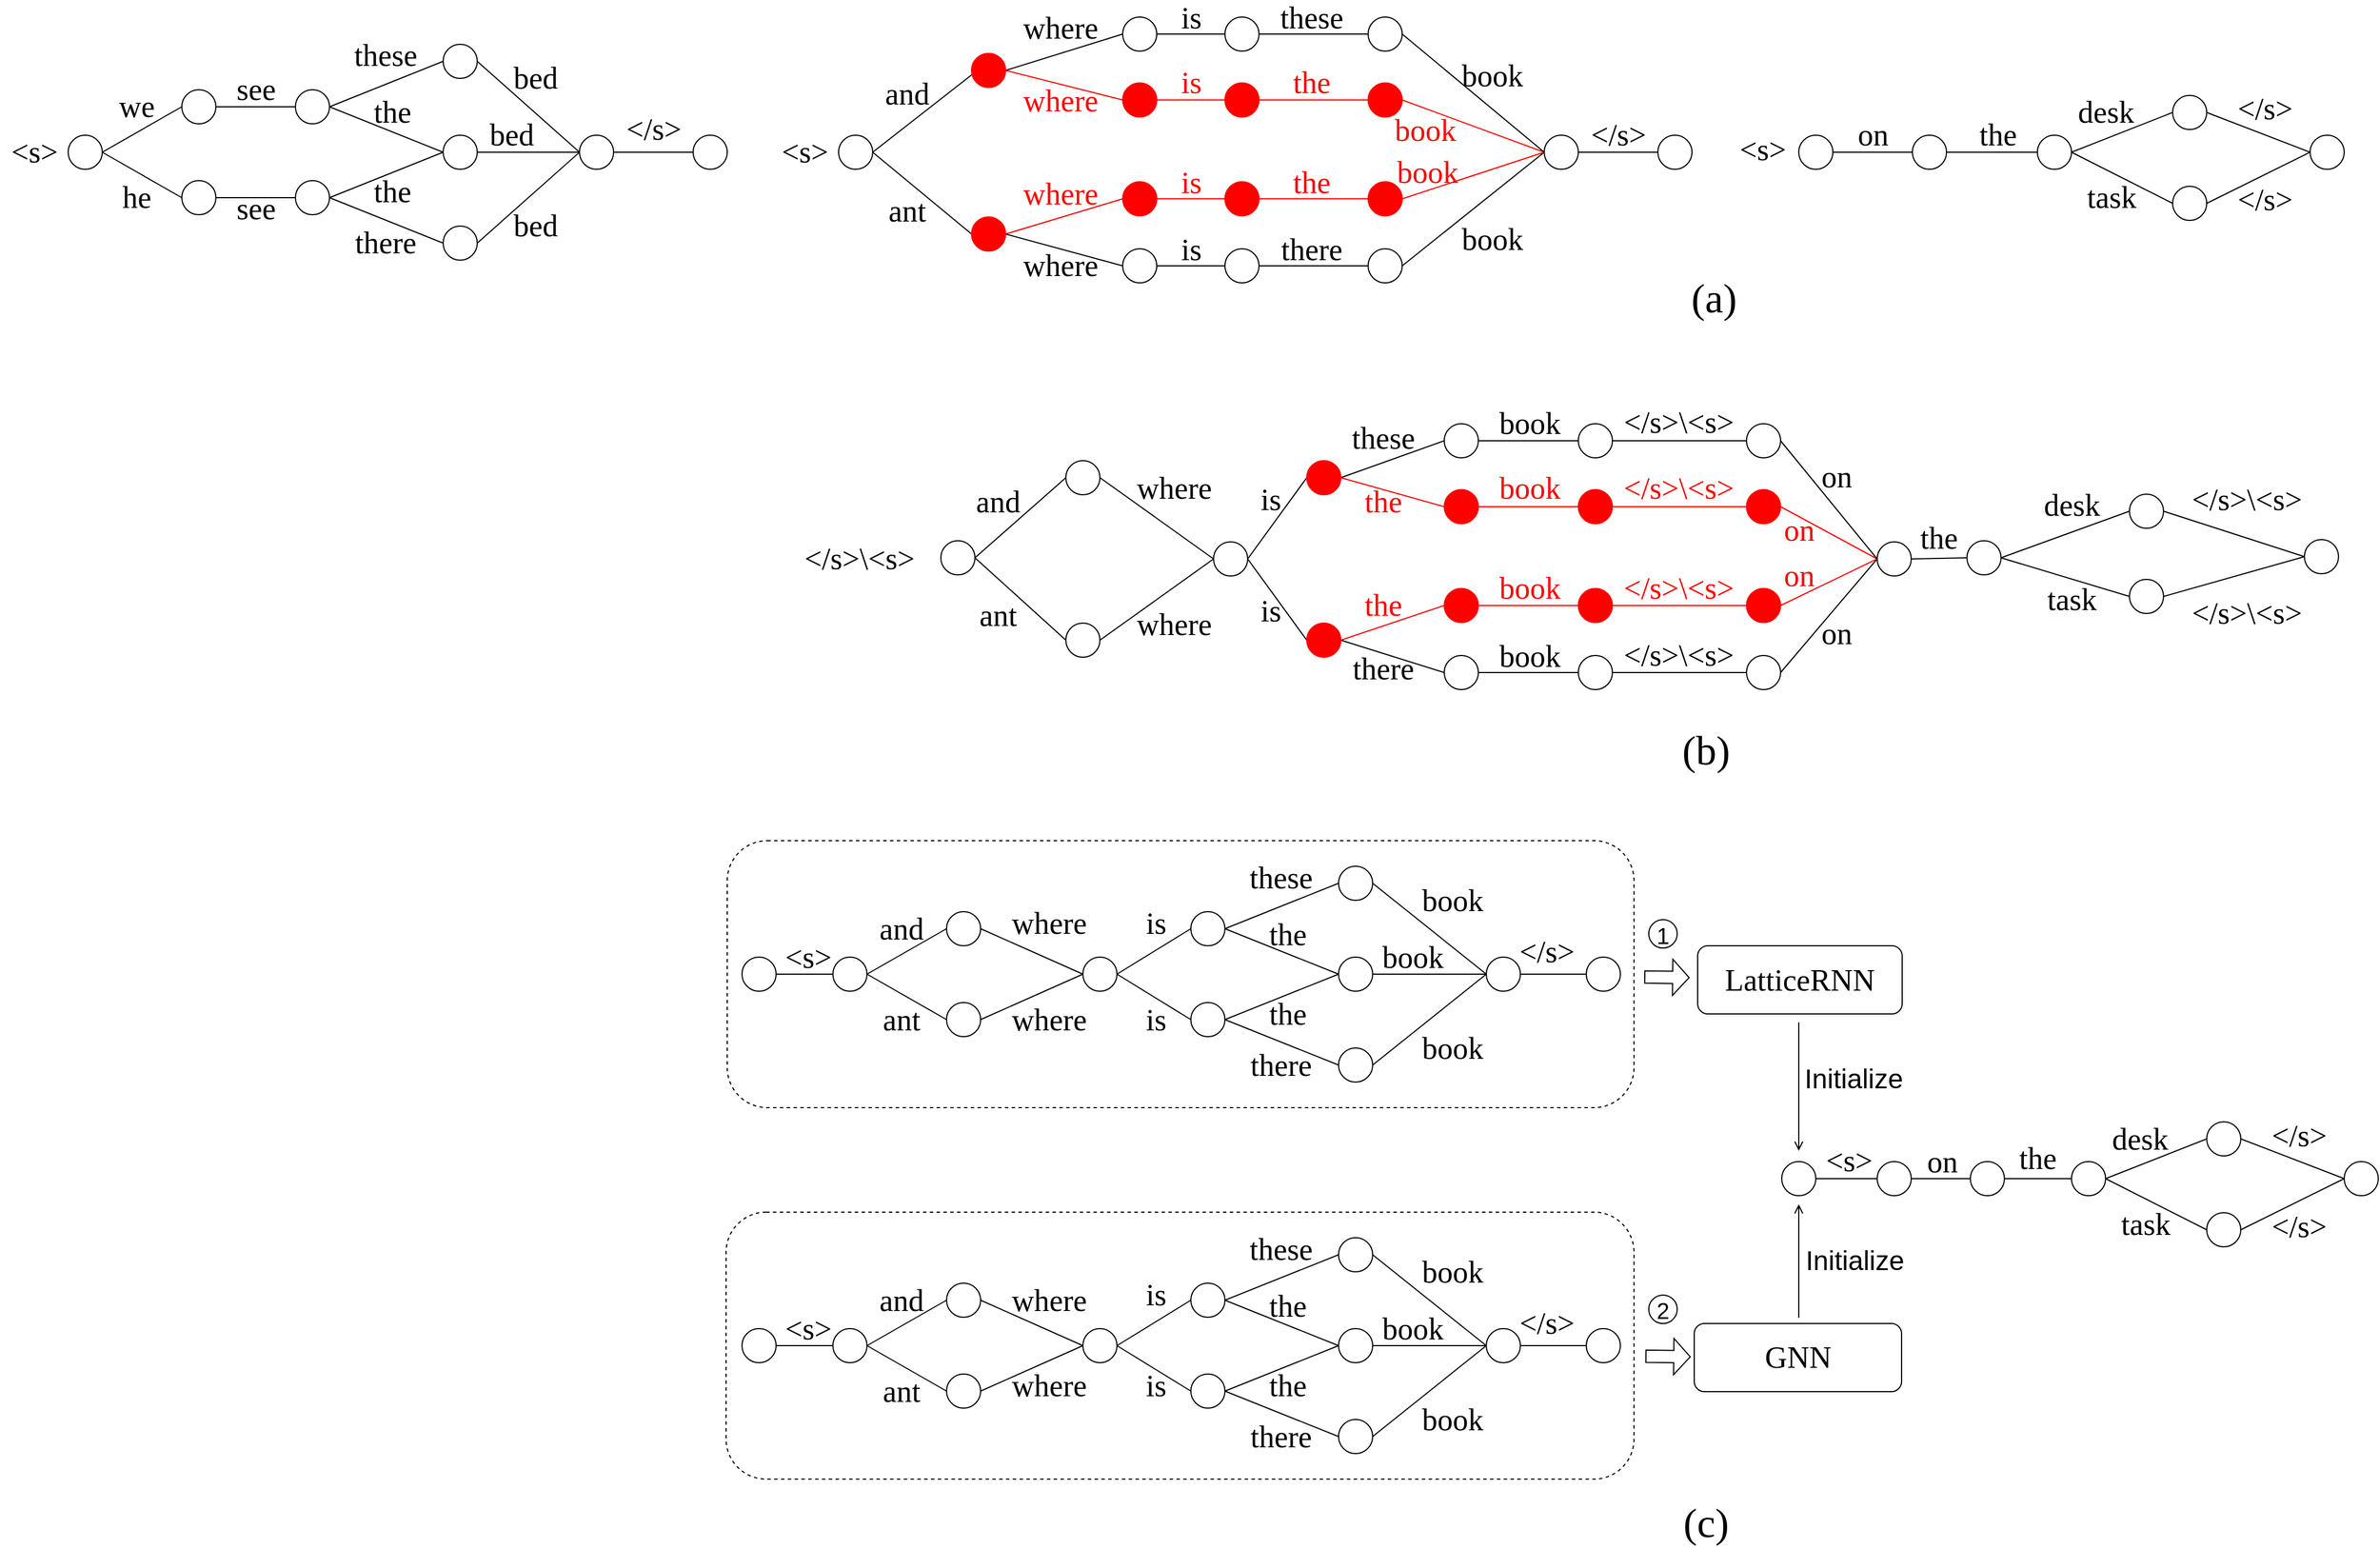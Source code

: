 <mxfile version="20.2.3" type="github">
  <diagram id="GkwxvoKI0v0egCr2lqlU" name="Page-1">
    <mxGraphModel dx="3553" dy="1843" grid="1" gridSize="10" guides="1" tooltips="1" connect="1" arrows="1" fold="1" page="1" pageScale="1" pageWidth="850" pageHeight="1100" math="0" shadow="0">
      <root>
        <mxCell id="0" />
        <mxCell id="1" parent="0" />
        <mxCell id="E888Yq9Kur7Cg7WXhxhu-9" style="edgeStyle=none;rounded=0;orthogonalLoop=1;jettySize=auto;html=1;exitX=1;exitY=0.5;exitDx=0;exitDy=0;entryX=0;entryY=0.5;entryDx=0;entryDy=0;fontColor=#000000;endArrow=none;endFill=0;strokeColor=#000000;" parent="1" source="E888Yq9Kur7Cg7WXhxhu-10" target="E888Yq9Kur7Cg7WXhxhu-44" edge="1">
          <mxGeometry relative="1" as="geometry" />
        </mxCell>
        <mxCell id="E888Yq9Kur7Cg7WXhxhu-10" value="" style="ellipse;whiteSpace=wrap;html=1;aspect=fixed;" parent="1" vertex="1">
          <mxGeometry x="500" y="416" width="30" height="30" as="geometry" />
        </mxCell>
        <mxCell id="E888Yq9Kur7Cg7WXhxhu-11" style="edgeStyle=none;rounded=0;orthogonalLoop=1;jettySize=auto;html=1;exitX=1;exitY=0.5;exitDx=0;exitDy=0;entryX=0;entryY=0.5;entryDx=0;entryDy=0;fontSize=18;endArrow=none;endFill=0;fontColor=#FF0000;strokeColor=#FF0000;" parent="1" source="E888Yq9Kur7Cg7WXhxhu-12" target="E888Yq9Kur7Cg7WXhxhu-19" edge="1">
          <mxGeometry relative="1" as="geometry" />
        </mxCell>
        <mxCell id="E888Yq9Kur7Cg7WXhxhu-12" value="" style="ellipse;whiteSpace=wrap;html=1;aspect=fixed;fontColor=#FF0000;fillColor=#FF0000;strokeColor=#FF0000;" parent="1" vertex="1">
          <mxGeometry x="500" y="474" width="30" height="30" as="geometry" />
        </mxCell>
        <mxCell id="E888Yq9Kur7Cg7WXhxhu-13" style="edgeStyle=none;rounded=0;orthogonalLoop=1;jettySize=auto;html=1;exitX=1;exitY=0.5;exitDx=0;exitDy=0;entryX=0;entryY=0.5;entryDx=0;entryDy=0;fontSize=18;endArrow=none;endFill=0;" parent="1" source="E888Yq9Kur7Cg7WXhxhu-14" target="E888Yq9Kur7Cg7WXhxhu-51" edge="1">
          <mxGeometry relative="1" as="geometry">
            <mxPoint x="570" y="555.0" as="targetPoint" />
          </mxGeometry>
        </mxCell>
        <mxCell id="E888Yq9Kur7Cg7WXhxhu-14" value="" style="ellipse;whiteSpace=wrap;html=1;aspect=fixed;" parent="1" vertex="1">
          <mxGeometry x="500" y="620" width="30" height="30" as="geometry" />
        </mxCell>
        <mxCell id="E888Yq9Kur7Cg7WXhxhu-15" style="edgeStyle=none;rounded=0;orthogonalLoop=1;jettySize=auto;html=1;exitX=1;exitY=0.5;exitDx=0;exitDy=0;entryX=0;entryY=0.633;entryDx=0;entryDy=0;fontSize=18;endArrow=none;endFill=0;entryPerimeter=0;" parent="1" source="E888Yq9Kur7Cg7WXhxhu-17" target="E888Yq9Kur7Cg7WXhxhu-58" edge="1">
          <mxGeometry relative="1" as="geometry">
            <mxPoint x="230" y="463" as="targetPoint" />
          </mxGeometry>
        </mxCell>
        <mxCell id="E888Yq9Kur7Cg7WXhxhu-16" style="rounded=0;orthogonalLoop=1;jettySize=auto;html=1;exitX=1;exitY=0.5;exitDx=0;exitDy=0;entryX=0;entryY=0.5;entryDx=0;entryDy=0;fontFamily=Georgia;fontSize=27;endArrow=none;endFill=0;" parent="1" source="E888Yq9Kur7Cg7WXhxhu-17" target="E888Yq9Kur7Cg7WXhxhu-60" edge="1">
          <mxGeometry relative="1" as="geometry">
            <mxPoint x="230" y="606" as="targetPoint" />
          </mxGeometry>
        </mxCell>
        <mxCell id="E888Yq9Kur7Cg7WXhxhu-17" value="" style="ellipse;whiteSpace=wrap;html=1;aspect=fixed;" parent="1" vertex="1">
          <mxGeometry x="250" y="520" width="30" height="30" as="geometry" />
        </mxCell>
        <mxCell id="E888Yq9Kur7Cg7WXhxhu-18" style="edgeStyle=none;rounded=0;orthogonalLoop=1;jettySize=auto;html=1;exitX=1;exitY=0.5;exitDx=0;exitDy=0;entryX=0;entryY=0.5;entryDx=0;entryDy=0;fontSize=18;endArrow=none;endFill=0;fontColor=#FF0000;strokeColor=#FF0000;" parent="1" source="E888Yq9Kur7Cg7WXhxhu-19" target="E888Yq9Kur7Cg7WXhxhu-21" edge="1">
          <mxGeometry relative="1" as="geometry" />
        </mxCell>
        <mxCell id="E888Yq9Kur7Cg7WXhxhu-19" value="" style="ellipse;whiteSpace=wrap;html=1;aspect=fixed;fontColor=#FF0000;fillColor=#FF0000;strokeColor=#FF0000;" parent="1" vertex="1">
          <mxGeometry x="590" y="474" width="30" height="30" as="geometry" />
        </mxCell>
        <mxCell id="E888Yq9Kur7Cg7WXhxhu-20" style="edgeStyle=none;rounded=0;orthogonalLoop=1;jettySize=auto;html=1;exitX=1;exitY=0.5;exitDx=0;exitDy=0;entryX=0;entryY=0.5;entryDx=0;entryDy=0;fontColor=#FF0000;endArrow=none;endFill=0;strokeColor=#FF0000;" parent="1" source="E888Yq9Kur7Cg7WXhxhu-21" target="E888Yq9Kur7Cg7WXhxhu-54" edge="1">
          <mxGeometry relative="1" as="geometry" />
        </mxCell>
        <mxCell id="E888Yq9Kur7Cg7WXhxhu-21" value="" style="ellipse;whiteSpace=wrap;html=1;aspect=fixed;fontColor=#FF0000;fillColor=#FF0000;strokeColor=#FF0000;" parent="1" vertex="1">
          <mxGeometry x="716" y="474" width="30" height="30" as="geometry" />
        </mxCell>
        <mxCell id="E888Yq9Kur7Cg7WXhxhu-22" value="&lt;span style=&quot;font-family: &amp;#34;georgia&amp;#34; ; font-size: 27px&quot;&gt;&amp;lt;s&amp;gt;&lt;/span&gt;" style="text;html=1;align=center;verticalAlign=middle;resizable=0;points=[];autosize=1;strokeColor=none;fillColor=none;" parent="1" vertex="1">
          <mxGeometry x="190" y="525" width="60" height="20" as="geometry" />
        </mxCell>
        <mxCell id="E888Yq9Kur7Cg7WXhxhu-29" value="&lt;font style=&quot;font-size: 27px&quot; face=&quot;Georgia&quot;&gt;the&lt;/font&gt;" style="text;html=1;align=center;verticalAlign=middle;resizable=0;points=[];autosize=1;strokeColor=none;fillColor=none;fontColor=#FF0000;" parent="1" vertex="1">
          <mxGeometry x="641" y="552" width="50" height="20" as="geometry" />
        </mxCell>
        <mxCell id="E888Yq9Kur7Cg7WXhxhu-30" value="&lt;font style=&quot;font-size: 27px&quot; face=&quot;Georgia&quot;&gt;the&lt;/font&gt;" style="text;html=1;align=center;verticalAlign=middle;resizable=0;points=[];autosize=1;strokeColor=none;fillColor=none;fontColor=#FF0000;" parent="1" vertex="1">
          <mxGeometry x="641" y="464" width="50" height="20" as="geometry" />
        </mxCell>
        <mxCell id="E888Yq9Kur7Cg7WXhxhu-31" value="&lt;font style=&quot;font-size: 27px&quot; face=&quot;Georgia&quot;&gt;these&lt;/font&gt;" style="text;html=1;align=center;verticalAlign=middle;resizable=0;points=[];autosize=1;strokeColor=none;fillColor=none;" parent="1" vertex="1">
          <mxGeometry x="626" y="407" width="80" height="20" as="geometry" />
        </mxCell>
        <mxCell id="E888Yq9Kur7Cg7WXhxhu-32" value="&lt;font style=&quot;font-size: 27px&quot; face=&quot;Georgia&quot;&gt;there&lt;/font&gt;" style="text;html=1;align=center;verticalAlign=middle;resizable=0;points=[];autosize=1;strokeColor=none;fillColor=none;" parent="1" vertex="1">
          <mxGeometry x="626" y="611" width="80" height="20" as="geometry" />
        </mxCell>
        <mxCell id="E888Yq9Kur7Cg7WXhxhu-36" style="edgeStyle=none;rounded=0;orthogonalLoop=1;jettySize=auto;html=1;exitX=1;exitY=0.5;exitDx=0;exitDy=0;fontColor=#FF0000;endArrow=none;endFill=0;strokeColor=#000000;entryX=0;entryY=0.5;entryDx=0;entryDy=0;" parent="1" source="E888Yq9Kur7Cg7WXhxhu-37" target="E888Yq9Kur7Cg7WXhxhu-54" edge="1">
          <mxGeometry relative="1" as="geometry">
            <mxPoint x="820" y="550" as="targetPoint" />
          </mxGeometry>
        </mxCell>
        <mxCell id="E888Yq9Kur7Cg7WXhxhu-37" value="" style="ellipse;whiteSpace=wrap;html=1;aspect=fixed;fillColor=none;" parent="1" vertex="1">
          <mxGeometry x="716" y="620" width="30" height="30" as="geometry" />
        </mxCell>
        <mxCell id="E888Yq9Kur7Cg7WXhxhu-38" style="edgeStyle=none;rounded=0;orthogonalLoop=1;jettySize=auto;html=1;exitX=1;exitY=0.5;exitDx=0;exitDy=0;fontColor=#FF0000;endArrow=none;endFill=0;strokeColor=#FF0000;entryX=0;entryY=0.5;entryDx=0;entryDy=0;" parent="1" source="E888Yq9Kur7Cg7WXhxhu-39" target="E888Yq9Kur7Cg7WXhxhu-54" edge="1">
          <mxGeometry relative="1" as="geometry">
            <mxPoint x="810" y="550" as="targetPoint" />
          </mxGeometry>
        </mxCell>
        <mxCell id="E888Yq9Kur7Cg7WXhxhu-39" value="" style="ellipse;whiteSpace=wrap;html=1;aspect=fixed;fontColor=#FF0000;fillColor=#FF0000;strokeColor=#FF0000;" parent="1" vertex="1">
          <mxGeometry x="716" y="561" width="30" height="30" as="geometry" />
        </mxCell>
        <mxCell id="E888Yq9Kur7Cg7WXhxhu-40" style="edgeStyle=none;rounded=0;orthogonalLoop=1;jettySize=auto;html=1;exitX=1;exitY=0.5;exitDx=0;exitDy=0;entryX=0;entryY=0.5;entryDx=0;entryDy=0;fontColor=#FF0000;endArrow=none;endFill=0;strokeColor=#000000;" parent="1" source="E888Yq9Kur7Cg7WXhxhu-41" target="E888Yq9Kur7Cg7WXhxhu-54" edge="1">
          <mxGeometry relative="1" as="geometry" />
        </mxCell>
        <mxCell id="E888Yq9Kur7Cg7WXhxhu-41" value="" style="ellipse;whiteSpace=wrap;html=1;aspect=fixed;fillColor=none;" parent="1" vertex="1">
          <mxGeometry x="716" y="416" width="30" height="30" as="geometry" />
        </mxCell>
        <mxCell id="E888Yq9Kur7Cg7WXhxhu-43" style="edgeStyle=none;rounded=0;orthogonalLoop=1;jettySize=auto;html=1;exitX=1;exitY=0.5;exitDx=0;exitDy=0;entryX=0;entryY=0.5;entryDx=0;entryDy=0;fontColor=#000000;endArrow=none;endFill=0;strokeColor=#000000;" parent="1" source="E888Yq9Kur7Cg7WXhxhu-44" target="E888Yq9Kur7Cg7WXhxhu-41" edge="1">
          <mxGeometry relative="1" as="geometry" />
        </mxCell>
        <mxCell id="E888Yq9Kur7Cg7WXhxhu-44" value="" style="ellipse;whiteSpace=wrap;html=1;aspect=fixed;" parent="1" vertex="1">
          <mxGeometry x="590" y="416" width="30" height="30" as="geometry" />
        </mxCell>
        <mxCell id="E888Yq9Kur7Cg7WXhxhu-45" style="edgeStyle=none;rounded=0;orthogonalLoop=1;jettySize=auto;html=1;exitX=1;exitY=0.5;exitDx=0;exitDy=0;entryX=0;entryY=0.5;entryDx=0;entryDy=0;fontColor=#FF0000;endArrow=none;endFill=0;strokeColor=#FF0000;" parent="1" source="E888Yq9Kur7Cg7WXhxhu-46" target="E888Yq9Kur7Cg7WXhxhu-49" edge="1">
          <mxGeometry relative="1" as="geometry" />
        </mxCell>
        <mxCell id="E888Yq9Kur7Cg7WXhxhu-46" value="" style="ellipse;whiteSpace=wrap;html=1;aspect=fixed;fontColor=#FF0000;fillColor=#FF0000;strokeColor=#FF0000;" parent="1" vertex="1">
          <mxGeometry x="500" y="561" width="30" height="30" as="geometry" />
        </mxCell>
        <mxCell id="E888Yq9Kur7Cg7WXhxhu-48" style="edgeStyle=none;rounded=0;orthogonalLoop=1;jettySize=auto;html=1;exitX=1;exitY=0.5;exitDx=0;exitDy=0;entryX=0;entryY=0.5;entryDx=0;entryDy=0;fontColor=#FF0000;endArrow=none;endFill=0;strokeColor=#FF0000;" parent="1" source="E888Yq9Kur7Cg7WXhxhu-49" target="E888Yq9Kur7Cg7WXhxhu-39" edge="1">
          <mxGeometry relative="1" as="geometry" />
        </mxCell>
        <mxCell id="E888Yq9Kur7Cg7WXhxhu-49" value="" style="ellipse;whiteSpace=wrap;html=1;aspect=fixed;fontColor=#FF0000;fillColor=#FF0000;strokeColor=#FF0000;" parent="1" vertex="1">
          <mxGeometry x="590" y="561" width="30" height="30" as="geometry" />
        </mxCell>
        <mxCell id="E888Yq9Kur7Cg7WXhxhu-50" style="edgeStyle=none;rounded=0;orthogonalLoop=1;jettySize=auto;html=1;exitX=1;exitY=0.5;exitDx=0;exitDy=0;entryX=0;entryY=0.5;entryDx=0;entryDy=0;fontColor=#FF0000;endArrow=none;endFill=0;strokeColor=#000000;" parent="1" source="E888Yq9Kur7Cg7WXhxhu-51" target="E888Yq9Kur7Cg7WXhxhu-37" edge="1">
          <mxGeometry relative="1" as="geometry" />
        </mxCell>
        <mxCell id="E888Yq9Kur7Cg7WXhxhu-51" value="" style="ellipse;whiteSpace=wrap;html=1;aspect=fixed;" parent="1" vertex="1">
          <mxGeometry x="590" y="620" width="30" height="30" as="geometry" />
        </mxCell>
        <mxCell id="E888Yq9Kur7Cg7WXhxhu-101" style="edgeStyle=none;rounded=0;orthogonalLoop=1;jettySize=auto;html=1;exitX=1;exitY=0.5;exitDx=0;exitDy=0;entryX=0;entryY=0.5;entryDx=0;entryDy=0;fontColor=#000000;endArrow=none;endFill=0;strokeColor=#000000;" parent="1" source="E888Yq9Kur7Cg7WXhxhu-54" target="E888Yq9Kur7Cg7WXhxhu-100" edge="1">
          <mxGeometry relative="1" as="geometry" />
        </mxCell>
        <mxCell id="E888Yq9Kur7Cg7WXhxhu-54" value="" style="ellipse;whiteSpace=wrap;html=1;aspect=fixed;fillColor=none;" parent="1" vertex="1">
          <mxGeometry x="871" y="520" width="30" height="30" as="geometry" />
        </mxCell>
        <mxCell id="E888Yq9Kur7Cg7WXhxhu-57" style="edgeStyle=none;rounded=0;orthogonalLoop=1;jettySize=auto;html=1;exitX=1;exitY=0.5;exitDx=0;exitDy=0;entryX=0;entryY=0.5;entryDx=0;entryDy=0;fontColor=#000000;endArrow=none;endFill=0;strokeColor=#FF0000;" parent="1" source="E888Yq9Kur7Cg7WXhxhu-58" target="E888Yq9Kur7Cg7WXhxhu-12" edge="1">
          <mxGeometry relative="1" as="geometry" />
        </mxCell>
        <mxCell id="E888Yq9Kur7Cg7WXhxhu-117" style="edgeStyle=none;rounded=0;orthogonalLoop=1;jettySize=auto;html=1;exitX=1;exitY=0.5;exitDx=0;exitDy=0;entryX=0;entryY=0.5;entryDx=0;entryDy=0;fontColor=#FF0000;endArrow=none;endFill=0;strokeColor=#000000;" parent="1" source="E888Yq9Kur7Cg7WXhxhu-58" target="E888Yq9Kur7Cg7WXhxhu-10" edge="1">
          <mxGeometry relative="1" as="geometry" />
        </mxCell>
        <mxCell id="E888Yq9Kur7Cg7WXhxhu-58" value="" style="ellipse;whiteSpace=wrap;html=1;aspect=fixed;fontColor=#FF0000;fillColor=#FF0000;strokeColor=#FF0000;" parent="1" vertex="1">
          <mxGeometry x="367" y="448" width="30" height="30" as="geometry" />
        </mxCell>
        <mxCell id="E888Yq9Kur7Cg7WXhxhu-59" style="edgeStyle=none;rounded=0;orthogonalLoop=1;jettySize=auto;html=1;exitX=1;exitY=0.5;exitDx=0;exitDy=0;entryX=0;entryY=0.5;entryDx=0;entryDy=0;fontColor=#000000;endArrow=none;endFill=0;strokeColor=#FF0000;" parent="1" source="E888Yq9Kur7Cg7WXhxhu-60" target="E888Yq9Kur7Cg7WXhxhu-46" edge="1">
          <mxGeometry relative="1" as="geometry" />
        </mxCell>
        <mxCell id="E888Yq9Kur7Cg7WXhxhu-118" style="edgeStyle=none;rounded=0;orthogonalLoop=1;jettySize=auto;html=1;exitX=1;exitY=0.5;exitDx=0;exitDy=0;entryX=0;entryY=0.5;entryDx=0;entryDy=0;fontColor=#FF0000;endArrow=none;endFill=0;strokeColor=#000000;" parent="1" source="E888Yq9Kur7Cg7WXhxhu-60" target="E888Yq9Kur7Cg7WXhxhu-14" edge="1">
          <mxGeometry relative="1" as="geometry" />
        </mxCell>
        <mxCell id="E888Yq9Kur7Cg7WXhxhu-60" value="" style="ellipse;whiteSpace=wrap;html=1;aspect=fixed;fontColor=#FF0000;fillColor=#FF0000;strokeColor=#FF0000;" parent="1" vertex="1">
          <mxGeometry x="367" y="592" width="30" height="30" as="geometry" />
        </mxCell>
        <mxCell id="E888Yq9Kur7Cg7WXhxhu-66" value="" style="ellipse;whiteSpace=wrap;html=1;aspect=fixed;fontColor=#FF0000;fillColor=none;strokeColor=#000000;" parent="1" vertex="1">
          <mxGeometry x="1095" y="520" width="30" height="30" as="geometry" />
        </mxCell>
        <mxCell id="E888Yq9Kur7Cg7WXhxhu-67" style="rounded=0;orthogonalLoop=1;jettySize=auto;html=1;exitX=1;exitY=0.5;exitDx=0;exitDy=0;entryX=0;entryY=0.5;entryDx=0;entryDy=0;endArrow=none;endFill=0;fontColor=#FF0000;strokeColor=#000000;" parent="1" source="E888Yq9Kur7Cg7WXhxhu-66" target="E888Yq9Kur7Cg7WXhxhu-69" edge="1">
          <mxGeometry relative="1" as="geometry">
            <mxPoint x="1145.0" y="500.0" as="sourcePoint" />
          </mxGeometry>
        </mxCell>
        <mxCell id="E888Yq9Kur7Cg7WXhxhu-68" style="edgeStyle=none;rounded=0;orthogonalLoop=1;jettySize=auto;html=1;exitX=1;exitY=0.5;exitDx=0;exitDy=0;entryX=0;entryY=0.5;entryDx=0;entryDy=0;endArrow=none;endFill=0;fontColor=#FF0000;strokeColor=#000000;" parent="1" source="E888Yq9Kur7Cg7WXhxhu-69" target="E888Yq9Kur7Cg7WXhxhu-72" edge="1">
          <mxGeometry relative="1" as="geometry" />
        </mxCell>
        <mxCell id="E888Yq9Kur7Cg7WXhxhu-69" value="" style="ellipse;whiteSpace=wrap;html=1;aspect=fixed;fontColor=#FF0000;fillColor=none;strokeColor=#000000;" parent="1" vertex="1">
          <mxGeometry x="1195" y="520" width="30" height="30" as="geometry" />
        </mxCell>
        <mxCell id="E888Yq9Kur7Cg7WXhxhu-70" style="edgeStyle=none;rounded=0;orthogonalLoop=1;jettySize=auto;html=1;exitX=1;exitY=0.5;exitDx=0;exitDy=0;entryX=0;entryY=0.5;entryDx=0;entryDy=0;fontSize=18;endArrow=none;endFill=0;" parent="1" source="E888Yq9Kur7Cg7WXhxhu-72" target="E888Yq9Kur7Cg7WXhxhu-74" edge="1">
          <mxGeometry relative="1" as="geometry" />
        </mxCell>
        <mxCell id="E888Yq9Kur7Cg7WXhxhu-71" style="edgeStyle=none;rounded=0;orthogonalLoop=1;jettySize=auto;html=1;exitX=1;exitY=0.5;exitDx=0;exitDy=0;entryX=0;entryY=0.5;entryDx=0;entryDy=0;fontSize=18;endArrow=none;endFill=0;" parent="1" source="E888Yq9Kur7Cg7WXhxhu-72" target="E888Yq9Kur7Cg7WXhxhu-76" edge="1">
          <mxGeometry relative="1" as="geometry" />
        </mxCell>
        <mxCell id="E888Yq9Kur7Cg7WXhxhu-72" value="" style="ellipse;whiteSpace=wrap;html=1;aspect=fixed;fontColor=#FF0000;fillColor=none;strokeColor=#000000;" parent="1" vertex="1">
          <mxGeometry x="1305" y="520" width="30" height="30" as="geometry" />
        </mxCell>
        <mxCell id="E888Yq9Kur7Cg7WXhxhu-73" style="edgeStyle=none;rounded=0;orthogonalLoop=1;jettySize=auto;html=1;exitX=1;exitY=0.5;exitDx=0;exitDy=0;entryX=0;entryY=0.5;entryDx=0;entryDy=0;fontSize=18;endArrow=none;endFill=0;" parent="1" source="E888Yq9Kur7Cg7WXhxhu-74" target="E888Yq9Kur7Cg7WXhxhu-77" edge="1">
          <mxGeometry relative="1" as="geometry" />
        </mxCell>
        <mxCell id="E888Yq9Kur7Cg7WXhxhu-74" value="" style="ellipse;whiteSpace=wrap;html=1;aspect=fixed;" parent="1" vertex="1">
          <mxGeometry x="1424" y="485" width="30" height="30" as="geometry" />
        </mxCell>
        <mxCell id="E888Yq9Kur7Cg7WXhxhu-75" style="edgeStyle=none;rounded=0;orthogonalLoop=1;jettySize=auto;html=1;exitX=1;exitY=0.5;exitDx=0;exitDy=0;fontSize=18;endArrow=none;endFill=0;entryX=0;entryY=0.5;entryDx=0;entryDy=0;" parent="1" source="E888Yq9Kur7Cg7WXhxhu-76" target="E888Yq9Kur7Cg7WXhxhu-77" edge="1">
          <mxGeometry relative="1" as="geometry">
            <mxPoint x="1734" y="565" as="targetPoint" />
          </mxGeometry>
        </mxCell>
        <mxCell id="E888Yq9Kur7Cg7WXhxhu-76" value="" style="ellipse;whiteSpace=wrap;html=1;aspect=fixed;" parent="1" vertex="1">
          <mxGeometry x="1424" y="565" width="30" height="30" as="geometry" />
        </mxCell>
        <mxCell id="E888Yq9Kur7Cg7WXhxhu-77" value="" style="ellipse;whiteSpace=wrap;html=1;aspect=fixed;" parent="1" vertex="1">
          <mxGeometry x="1545" y="520" width="30" height="30" as="geometry" />
        </mxCell>
        <mxCell id="E888Yq9Kur7Cg7WXhxhu-78" value="&lt;font style=&quot;font-size: 27px&quot; face=&quot;Georgia&quot;&gt;on&lt;/font&gt;" style="text;html=1;align=center;verticalAlign=middle;resizable=0;points=[];autosize=1;strokeColor=none;fillColor=none;fontColor=#000000;" parent="1" vertex="1">
          <mxGeometry x="1135" y="510" width="50" height="20" as="geometry" />
        </mxCell>
        <mxCell id="E888Yq9Kur7Cg7WXhxhu-79" value="&lt;font style=&quot;font-size: 27px&quot; face=&quot;Georgia&quot;&gt;the&lt;/font&gt;" style="text;html=1;align=center;verticalAlign=middle;resizable=0;points=[];autosize=1;strokeColor=none;fillColor=none;fontColor=#000000;" parent="1" vertex="1">
          <mxGeometry x="1245" y="510" width="50" height="20" as="geometry" />
        </mxCell>
        <mxCell id="E888Yq9Kur7Cg7WXhxhu-80" value="&lt;font style=&quot;font-size: 27px&quot; face=&quot;Georgia&quot;&gt;desk&lt;/font&gt;" style="text;html=1;align=center;verticalAlign=middle;resizable=0;points=[];autosize=1;strokeColor=none;fillColor=none;" parent="1" vertex="1">
          <mxGeometry x="1330" y="490" width="70" height="20" as="geometry" />
        </mxCell>
        <mxCell id="E888Yq9Kur7Cg7WXhxhu-81" value="&lt;font style=&quot;font-size: 27px&quot; face=&quot;Georgia&quot;&gt;task&lt;/font&gt;" style="text;html=1;align=center;verticalAlign=middle;resizable=0;points=[];autosize=1;strokeColor=none;fillColor=none;" parent="1" vertex="1">
          <mxGeometry x="1340" y="565" width="60" height="20" as="geometry" />
        </mxCell>
        <mxCell id="E888Yq9Kur7Cg7WXhxhu-82" value="&lt;font style=&quot;font-size: 27px&quot; face=&quot;Georgia&quot;&gt;&amp;lt;/s&amp;gt;&lt;/font&gt;" style="text;html=1;align=center;verticalAlign=middle;resizable=0;points=[];autosize=1;strokeColor=none;fillColor=none;" parent="1" vertex="1">
          <mxGeometry x="1470" y="487" width="70" height="20" as="geometry" />
        </mxCell>
        <mxCell id="E888Yq9Kur7Cg7WXhxhu-83" value="&lt;font style=&quot;font-size: 27px&quot; face=&quot;Georgia&quot;&gt;&amp;lt;/s&amp;gt;&lt;/font&gt;" style="text;html=1;align=center;verticalAlign=middle;resizable=0;points=[];autosize=1;strokeColor=none;fillColor=none;" parent="1" vertex="1">
          <mxGeometry x="1470" y="567" width="70" height="20" as="geometry" />
        </mxCell>
        <mxCell id="E888Yq9Kur7Cg7WXhxhu-86" value="&lt;font style=&quot;font-size: 27px&quot; face=&quot;Georgia&quot;&gt;&amp;lt;s&amp;gt;&lt;/font&gt;" style="text;html=1;align=center;verticalAlign=middle;resizable=0;points=[];autosize=1;strokeColor=none;fillColor=none;" parent="1" vertex="1">
          <mxGeometry x="1033" y="523" width="60" height="20" as="geometry" />
        </mxCell>
        <mxCell id="E888Yq9Kur7Cg7WXhxhu-100" value="" style="ellipse;whiteSpace=wrap;html=1;aspect=fixed;" parent="1" vertex="1">
          <mxGeometry x="971" y="520" width="30" height="30" as="geometry" />
        </mxCell>
        <mxCell id="E888Yq9Kur7Cg7WXhxhu-102" value="&lt;font style=&quot;font-size: 27px&quot; face=&quot;Georgia&quot;&gt;&amp;lt;/s&amp;gt;&lt;/font&gt;" style="text;html=1;align=center;verticalAlign=middle;resizable=0;points=[];autosize=1;strokeColor=none;fillColor=none;" parent="1" vertex="1">
          <mxGeometry x="901" y="510" width="70" height="20" as="geometry" />
        </mxCell>
        <mxCell id="E888Yq9Kur7Cg7WXhxhu-103" value="&lt;font style=&quot;font-size: 27px&quot; face=&quot;Georgia&quot;&gt;book&lt;/font&gt;" style="text;html=1;align=center;verticalAlign=middle;resizable=0;points=[];autosize=1;strokeColor=none;fillColor=none;" parent="1" vertex="1">
          <mxGeometry x="790" y="458" width="70" height="20" as="geometry" />
        </mxCell>
        <mxCell id="E888Yq9Kur7Cg7WXhxhu-104" value="&lt;font style=&quot;font-size: 27px&quot; face=&quot;Georgia&quot;&gt;book&lt;/font&gt;" style="text;html=1;align=center;verticalAlign=middle;resizable=0;points=[];autosize=1;strokeColor=none;fillColor=none;fontColor=#FF0000;" parent="1" vertex="1">
          <mxGeometry x="731" y="506" width="70" height="20" as="geometry" />
        </mxCell>
        <mxCell id="E888Yq9Kur7Cg7WXhxhu-105" value="&lt;font style=&quot;font-size: 27px&quot; face=&quot;Georgia&quot;&gt;book&lt;/font&gt;" style="text;html=1;align=center;verticalAlign=middle;resizable=0;points=[];autosize=1;strokeColor=none;fillColor=none;fontColor=#FF0000;" parent="1" vertex="1">
          <mxGeometry x="733" y="543" width="70" height="20" as="geometry" />
        </mxCell>
        <mxCell id="E888Yq9Kur7Cg7WXhxhu-106" value="&lt;font style=&quot;font-size: 27px&quot; face=&quot;Georgia&quot;&gt;book&lt;/font&gt;" style="text;html=1;align=center;verticalAlign=middle;resizable=0;points=[];autosize=1;strokeColor=none;fillColor=none;" parent="1" vertex="1">
          <mxGeometry x="790" y="602" width="70" height="20" as="geometry" />
        </mxCell>
        <mxCell id="E888Yq9Kur7Cg7WXhxhu-107" value="&lt;font style=&quot;font-size: 27px&quot; face=&quot;Georgia&quot;&gt;is&lt;/font&gt;" style="text;html=1;align=center;verticalAlign=middle;resizable=0;points=[];autosize=1;strokeColor=none;fillColor=none;fontColor=#000000;" parent="1" vertex="1">
          <mxGeometry x="540" y="407" width="40" height="20" as="geometry" />
        </mxCell>
        <mxCell id="E888Yq9Kur7Cg7WXhxhu-108" value="&lt;font style=&quot;font-size: 27px&quot; face=&quot;Georgia&quot;&gt;is&lt;/font&gt;" style="text;html=1;align=center;verticalAlign=middle;resizable=0;points=[];autosize=1;strokeColor=none;fillColor=none;fontColor=#FF0000;" parent="1" vertex="1">
          <mxGeometry x="540" y="464" width="40" height="20" as="geometry" />
        </mxCell>
        <mxCell id="E888Yq9Kur7Cg7WXhxhu-109" value="&lt;font style=&quot;font-size: 27px&quot; face=&quot;Georgia&quot;&gt;is&lt;/font&gt;" style="text;html=1;align=center;verticalAlign=middle;resizable=0;points=[];autosize=1;strokeColor=none;fillColor=none;fontColor=#FF0000;" parent="1" vertex="1">
          <mxGeometry x="540" y="552" width="40" height="20" as="geometry" />
        </mxCell>
        <mxCell id="E888Yq9Kur7Cg7WXhxhu-110" value="&lt;font style=&quot;font-size: 27px&quot; face=&quot;Georgia&quot;&gt;is&lt;/font&gt;" style="text;html=1;align=center;verticalAlign=middle;resizable=0;points=[];autosize=1;strokeColor=none;fillColor=none;fontColor=#000000;" parent="1" vertex="1">
          <mxGeometry x="540" y="611" width="40" height="20" as="geometry" />
        </mxCell>
        <mxCell id="E888Yq9Kur7Cg7WXhxhu-111" value="&lt;font style=&quot;font-size: 27px&quot; face=&quot;Georgia&quot;&gt;where&lt;/font&gt;" style="text;html=1;align=center;verticalAlign=middle;resizable=0;points=[];autosize=1;strokeColor=none;fillColor=none;" parent="1" vertex="1">
          <mxGeometry x="400" y="416" width="90" height="20" as="geometry" />
        </mxCell>
        <mxCell id="E888Yq9Kur7Cg7WXhxhu-112" value="&lt;font style=&quot;font-size: 27px&quot; face=&quot;Georgia&quot;&gt;where&lt;/font&gt;" style="text;html=1;align=center;verticalAlign=middle;resizable=0;points=[];autosize=1;strokeColor=none;fillColor=none;fontColor=#FF0000;" parent="1" vertex="1">
          <mxGeometry x="400" y="480" width="90" height="20" as="geometry" />
        </mxCell>
        <mxCell id="E888Yq9Kur7Cg7WXhxhu-113" value="&lt;font style=&quot;font-size: 27px&quot; face=&quot;Georgia&quot;&gt;where&lt;/font&gt;" style="text;html=1;align=center;verticalAlign=middle;resizable=0;points=[];autosize=1;strokeColor=none;fillColor=none;fontColor=#FF0000;" parent="1" vertex="1">
          <mxGeometry x="400" y="562" width="90" height="20" as="geometry" />
        </mxCell>
        <mxCell id="E888Yq9Kur7Cg7WXhxhu-114" value="&lt;font style=&quot;font-size: 27px&quot; face=&quot;Georgia&quot;&gt;where&lt;/font&gt;" style="text;html=1;align=center;verticalAlign=middle;resizable=0;points=[];autosize=1;strokeColor=none;fillColor=none;" parent="1" vertex="1">
          <mxGeometry x="400" y="625" width="90" height="20" as="geometry" />
        </mxCell>
        <mxCell id="E888Yq9Kur7Cg7WXhxhu-119" value="&lt;font style=&quot;font-size: 27px&quot; face=&quot;Georgia&quot;&gt;and&lt;/font&gt;" style="text;html=1;align=center;verticalAlign=middle;resizable=0;points=[];autosize=1;strokeColor=none;fillColor=none;" parent="1" vertex="1">
          <mxGeometry x="280" y="474" width="60" height="20" as="geometry" />
        </mxCell>
        <mxCell id="E888Yq9Kur7Cg7WXhxhu-120" value="&lt;font style=&quot;font-size: 27px&quot; face=&quot;Georgia&quot;&gt;ant&lt;/font&gt;" style="text;html=1;align=center;verticalAlign=middle;resizable=0;points=[];autosize=1;strokeColor=none;fillColor=none;" parent="1" vertex="1">
          <mxGeometry x="285" y="577" width="50" height="20" as="geometry" />
        </mxCell>
        <mxCell id="yA_xVkvxDWWqevIZnlIL-2" style="edgeStyle=none;rounded=0;orthogonalLoop=1;jettySize=auto;html=1;exitX=1;exitY=0.5;exitDx=0;exitDy=0;entryX=0;entryY=0.5;entryDx=0;entryDy=0;endArrow=none;endFill=0;fontColor=#FF0000;strokeColor=#000000;" parent="1" source="yA_xVkvxDWWqevIZnlIL-4" target="yA_xVkvxDWWqevIZnlIL-74" edge="1">
          <mxGeometry relative="1" as="geometry">
            <mxPoint x="662" y="993.0" as="targetPoint" />
          </mxGeometry>
        </mxCell>
        <mxCell id="yA_xVkvxDWWqevIZnlIL-100" style="edgeStyle=none;rounded=0;orthogonalLoop=1;jettySize=auto;html=1;exitX=1;exitY=0.5;exitDx=0;exitDy=0;entryX=0;entryY=0.5;entryDx=0;entryDy=0;endArrow=none;endFill=0;" parent="1" source="yA_xVkvxDWWqevIZnlIL-4" target="yA_xVkvxDWWqevIZnlIL-72" edge="1">
          <mxGeometry relative="1" as="geometry" />
        </mxCell>
        <mxCell id="yA_xVkvxDWWqevIZnlIL-4" value="" style="ellipse;whiteSpace=wrap;html=1;aspect=fixed;fillColor=none;" parent="1" vertex="1">
          <mxGeometry x="580" y="878" width="30" height="30" as="geometry" />
        </mxCell>
        <mxCell id="yA_xVkvxDWWqevIZnlIL-5" style="edgeStyle=none;rounded=0;orthogonalLoop=1;jettySize=auto;html=1;exitX=1;exitY=0.5;exitDx=0;exitDy=0;entryX=0;entryY=0.5;entryDx=0;entryDy=0;endArrow=none;endFill=0;" parent="1" source="yA_xVkvxDWWqevIZnlIL-72" target="yA_xVkvxDWWqevIZnlIL-10" edge="1">
          <mxGeometry relative="1" as="geometry">
            <mxPoint x="692" y="789" as="sourcePoint" />
          </mxGeometry>
        </mxCell>
        <mxCell id="yA_xVkvxDWWqevIZnlIL-7" style="edgeStyle=none;rounded=0;orthogonalLoop=1;jettySize=auto;html=1;exitX=1;exitY=0.5;exitDx=0;exitDy=0;entryX=0;entryY=0.5;entryDx=0;entryDy=0;endArrow=none;endFill=0;" parent="1" source="yA_xVkvxDWWqevIZnlIL-74" target="yA_xVkvxDWWqevIZnlIL-14" edge="1">
          <mxGeometry relative="1" as="geometry">
            <mxPoint x="692" y="993.0" as="sourcePoint" />
          </mxGeometry>
        </mxCell>
        <mxCell id="yA_xVkvxDWWqevIZnlIL-9" style="edgeStyle=none;rounded=0;orthogonalLoop=1;jettySize=auto;html=1;exitX=1;exitY=0.5;exitDx=0;exitDy=0;entryX=0;entryY=0.5;entryDx=0;entryDy=0;fontColor=#000000;endArrow=none;endFill=0;strokeColor=#000000;" parent="1" source="yA_xVkvxDWWqevIZnlIL-10" target="yA_xVkvxDWWqevIZnlIL-56" edge="1">
          <mxGeometry relative="1" as="geometry" />
        </mxCell>
        <mxCell id="yA_xVkvxDWWqevIZnlIL-10" value="" style="ellipse;whiteSpace=wrap;html=1;aspect=fixed;" parent="1" vertex="1">
          <mxGeometry x="783" y="774" width="30" height="30" as="geometry" />
        </mxCell>
        <mxCell id="yA_xVkvxDWWqevIZnlIL-11" style="edgeStyle=none;rounded=0;orthogonalLoop=1;jettySize=auto;html=1;exitX=1;exitY=0.5;exitDx=0;exitDy=0;entryX=0;entryY=0.5;entryDx=0;entryDy=0;fontSize=18;endArrow=none;endFill=0;fontColor=#FF0000;strokeColor=#FF0000;" parent="1" source="yA_xVkvxDWWqevIZnlIL-12" target="yA_xVkvxDWWqevIZnlIL-19" edge="1">
          <mxGeometry relative="1" as="geometry" />
        </mxCell>
        <mxCell id="yA_xVkvxDWWqevIZnlIL-12" value="" style="ellipse;whiteSpace=wrap;html=1;aspect=fixed;fontColor=#FF0000;fillColor=#FF0000;strokeColor=#FF0000;" parent="1" vertex="1">
          <mxGeometry x="783" y="832" width="30" height="30" as="geometry" />
        </mxCell>
        <mxCell id="yA_xVkvxDWWqevIZnlIL-13" style="edgeStyle=none;rounded=0;orthogonalLoop=1;jettySize=auto;html=1;exitX=1;exitY=0.5;exitDx=0;exitDy=0;entryX=0;entryY=0.5;entryDx=0;entryDy=0;fontSize=18;endArrow=none;endFill=0;" parent="1" source="yA_xVkvxDWWqevIZnlIL-14" target="yA_xVkvxDWWqevIZnlIL-63" edge="1">
          <mxGeometry relative="1" as="geometry">
            <mxPoint x="903" y="913.0" as="targetPoint" />
          </mxGeometry>
        </mxCell>
        <mxCell id="yA_xVkvxDWWqevIZnlIL-14" value="" style="ellipse;whiteSpace=wrap;html=1;aspect=fixed;" parent="1" vertex="1">
          <mxGeometry x="783" y="978" width="30" height="30" as="geometry" />
        </mxCell>
        <mxCell id="yA_xVkvxDWWqevIZnlIL-15" style="rounded=0;orthogonalLoop=1;jettySize=auto;html=1;exitX=1;exitY=0.5;exitDx=0;exitDy=0;entryX=0;entryY=0.5;entryDx=0;entryDy=0;endArrow=none;endFill=0;" parent="1" source="yA_xVkvxDWWqevIZnlIL-17" target="yA_xVkvxDWWqevIZnlIL-81" edge="1">
          <mxGeometry relative="1" as="geometry" />
        </mxCell>
        <mxCell id="yA_xVkvxDWWqevIZnlIL-16" style="rounded=0;orthogonalLoop=1;jettySize=auto;html=1;exitX=1;exitY=0.5;exitDx=0;exitDy=0;entryX=0;entryY=0.5;entryDx=0;entryDy=0;endArrow=none;endFill=0;" parent="1" source="yA_xVkvxDWWqevIZnlIL-17" target="yA_xVkvxDWWqevIZnlIL-83" edge="1">
          <mxGeometry relative="1" as="geometry" />
        </mxCell>
        <mxCell id="yA_xVkvxDWWqevIZnlIL-17" value="" style="ellipse;whiteSpace=wrap;html=1;aspect=fixed;" parent="1" vertex="1">
          <mxGeometry x="340" y="877" width="30" height="30" as="geometry" />
        </mxCell>
        <mxCell id="yA_xVkvxDWWqevIZnlIL-18" style="edgeStyle=none;rounded=0;orthogonalLoop=1;jettySize=auto;html=1;exitX=1;exitY=0.5;exitDx=0;exitDy=0;entryX=0;entryY=0.5;entryDx=0;entryDy=0;fontSize=18;endArrow=none;endFill=0;fontColor=#FF0000;strokeColor=#FF0000;" parent="1" source="yA_xVkvxDWWqevIZnlIL-19" target="yA_xVkvxDWWqevIZnlIL-21" edge="1">
          <mxGeometry relative="1" as="geometry" />
        </mxCell>
        <mxCell id="yA_xVkvxDWWqevIZnlIL-19" value="" style="ellipse;whiteSpace=wrap;html=1;aspect=fixed;fontColor=#FF0000;fillColor=#FF0000;strokeColor=#FF0000;" parent="1" vertex="1">
          <mxGeometry x="901" y="832" width="30" height="30" as="geometry" />
        </mxCell>
        <mxCell id="yA_xVkvxDWWqevIZnlIL-20" style="edgeStyle=none;rounded=0;orthogonalLoop=1;jettySize=auto;html=1;exitX=1;exitY=0.5;exitDx=0;exitDy=0;entryX=0;entryY=0.5;entryDx=0;entryDy=0;fontColor=#FF0000;endArrow=none;endFill=0;strokeColor=#FF0000;" parent="1" source="yA_xVkvxDWWqevIZnlIL-21" target="yA_xVkvxDWWqevIZnlIL-67" edge="1">
          <mxGeometry relative="1" as="geometry" />
        </mxCell>
        <mxCell id="yA_xVkvxDWWqevIZnlIL-21" value="" style="ellipse;whiteSpace=wrap;html=1;aspect=fixed;fontColor=#FF0000;fillColor=#FF0000;strokeColor=#FF0000;" parent="1" vertex="1">
          <mxGeometry x="1049" y="832" width="30" height="30" as="geometry" />
        </mxCell>
        <mxCell id="yA_xVkvxDWWqevIZnlIL-22" value="&lt;span style=&quot;font-family: &amp;#34;georgia&amp;#34; ; font-size: 27px&quot;&gt;&amp;lt;/s&amp;gt;\&amp;lt;s&amp;gt;&lt;/span&gt;" style="text;html=1;align=center;verticalAlign=middle;resizable=0;points=[];autosize=1;strokeColor=none;fillColor=none;" parent="1" vertex="1">
          <mxGeometry x="203" y="883" width="130" height="20" as="geometry" />
        </mxCell>
        <mxCell id="yA_xVkvxDWWqevIZnlIL-25" value="&lt;font style=&quot;font-size: 27px&quot; face=&quot;Georgia&quot;&gt;where&lt;/font&gt;" style="text;html=1;align=center;verticalAlign=middle;resizable=0;points=[];autosize=1;strokeColor=none;fillColor=none;" parent="1" vertex="1">
          <mxGeometry x="500" y="821" width="90" height="20" as="geometry" />
        </mxCell>
        <mxCell id="yA_xVkvxDWWqevIZnlIL-26" value="&lt;font style=&quot;font-size: 27px&quot; face=&quot;Georgia&quot;&gt;where&lt;/font&gt;" style="text;html=1;align=center;verticalAlign=middle;resizable=0;points=[];autosize=1;strokeColor=none;fillColor=none;" parent="1" vertex="1">
          <mxGeometry x="500" y="941" width="90" height="20" as="geometry" />
        </mxCell>
        <mxCell id="yA_xVkvxDWWqevIZnlIL-27" value="&lt;font style=&quot;font-size: 27px&quot; face=&quot;Georgia&quot;&gt;is&lt;/font&gt;" style="text;html=1;align=center;verticalAlign=middle;resizable=0;points=[];autosize=1;fillColor=none;" parent="1" vertex="1">
          <mxGeometry x="610" y="831" width="40" height="20" as="geometry" />
        </mxCell>
        <mxCell id="yA_xVkvxDWWqevIZnlIL-28" value="&lt;font face=&quot;Georgia&quot;&gt;&lt;span style=&quot;font-size: 27px&quot;&gt;is&lt;/span&gt;&lt;/font&gt;" style="text;html=1;align=center;verticalAlign=middle;resizable=0;points=[];autosize=1;fillColor=none;" parent="1" vertex="1">
          <mxGeometry x="610" y="929" width="40" height="20" as="geometry" />
        </mxCell>
        <mxCell id="yA_xVkvxDWWqevIZnlIL-29" value="&lt;font style=&quot;font-size: 27px&quot; face=&quot;Georgia&quot;&gt;the&lt;/font&gt;" style="text;html=1;align=center;verticalAlign=middle;resizable=0;points=[];autosize=1;strokeColor=none;fillColor=none;fontColor=#FF0000;" parent="1" vertex="1">
          <mxGeometry x="704" y="924" width="50" height="20" as="geometry" />
        </mxCell>
        <mxCell id="yA_xVkvxDWWqevIZnlIL-30" value="&lt;font style=&quot;font-size: 27px&quot; face=&quot;Georgia&quot;&gt;the&lt;/font&gt;" style="text;html=1;align=center;verticalAlign=middle;resizable=0;points=[];autosize=1;strokeColor=none;fillColor=none;fontColor=#FF0000;" parent="1" vertex="1">
          <mxGeometry x="704" y="833" width="50" height="20" as="geometry" />
        </mxCell>
        <mxCell id="yA_xVkvxDWWqevIZnlIL-31" value="&lt;font style=&quot;font-size: 27px&quot; face=&quot;Georgia&quot;&gt;these&lt;/font&gt;" style="text;html=1;align=center;verticalAlign=middle;resizable=0;points=[];autosize=1;strokeColor=none;fillColor=none;" parent="1" vertex="1">
          <mxGeometry x="689" y="777" width="80" height="20" as="geometry" />
        </mxCell>
        <mxCell id="yA_xVkvxDWWqevIZnlIL-32" value="&lt;font style=&quot;font-size: 27px&quot; face=&quot;Georgia&quot;&gt;there&lt;/font&gt;" style="text;html=1;align=center;verticalAlign=middle;resizable=0;points=[];autosize=1;strokeColor=none;fillColor=none;" parent="1" vertex="1">
          <mxGeometry x="689" y="979.5" width="80" height="20" as="geometry" />
        </mxCell>
        <mxCell id="yA_xVkvxDWWqevIZnlIL-33" value="&lt;font style=&quot;font-size: 27px&quot; face=&quot;Georgia&quot;&gt;book&lt;/font&gt;" style="text;html=1;align=center;verticalAlign=middle;resizable=0;points=[];autosize=1;strokeColor=none;fillColor=none;fontColor=#000000;" parent="1" vertex="1">
          <mxGeometry x="823" y="764" width="70" height="20" as="geometry" />
        </mxCell>
        <mxCell id="yA_xVkvxDWWqevIZnlIL-34" value="&lt;font style=&quot;font-size: 27px&quot; face=&quot;Georgia&quot;&gt;book&lt;/font&gt;" style="text;html=1;align=center;verticalAlign=middle;resizable=0;points=[];autosize=1;strokeColor=none;fillColor=none;fontColor=#FF0000;" parent="1" vertex="1">
          <mxGeometry x="823" y="821" width="70" height="20" as="geometry" />
        </mxCell>
        <mxCell id="yA_xVkvxDWWqevIZnlIL-35" value="&lt;font style=&quot;font-size: 27px&quot; face=&quot;Georgia&quot;&gt;&amp;lt;/s&amp;gt;\&amp;lt;s&amp;gt;&lt;/font&gt;" style="text;html=1;align=center;verticalAlign=middle;resizable=0;points=[];autosize=1;strokeColor=none;fillColor=none;fontColor=#000000;" parent="1" vertex="1">
          <mxGeometry x="924" y="763" width="130" height="20" as="geometry" />
        </mxCell>
        <mxCell id="yA_xVkvxDWWqevIZnlIL-36" style="edgeStyle=none;rounded=0;orthogonalLoop=1;jettySize=auto;html=1;exitX=1;exitY=0.5;exitDx=0;exitDy=0;entryX=0;entryY=0.5;entryDx=0;entryDy=0;fontSize=18;endArrow=none;endFill=0;" parent="1" source="yA_xVkvxDWWqevIZnlIL-38" target="yA_xVkvxDWWqevIZnlIL-40" edge="1">
          <mxGeometry relative="1" as="geometry" />
        </mxCell>
        <mxCell id="yA_xVkvxDWWqevIZnlIL-37" style="edgeStyle=none;rounded=0;orthogonalLoop=1;jettySize=auto;html=1;exitX=1;exitY=0.5;exitDx=0;exitDy=0;entryX=0;entryY=0.5;entryDx=0;entryDy=0;fontSize=18;endArrow=none;endFill=0;" parent="1" source="yA_xVkvxDWWqevIZnlIL-38" target="yA_xVkvxDWWqevIZnlIL-42" edge="1">
          <mxGeometry relative="1" as="geometry" />
        </mxCell>
        <mxCell id="yA_xVkvxDWWqevIZnlIL-38" value="" style="ellipse;whiteSpace=wrap;html=1;aspect=fixed;fillColor=none;" parent="1" vertex="1">
          <mxGeometry x="1243" y="877" width="30" height="30" as="geometry" />
        </mxCell>
        <mxCell id="yA_xVkvxDWWqevIZnlIL-39" style="edgeStyle=none;rounded=0;orthogonalLoop=1;jettySize=auto;html=1;exitX=1;exitY=0.5;exitDx=0;exitDy=0;entryX=0;entryY=0.5;entryDx=0;entryDy=0;fontSize=18;endArrow=none;endFill=0;" parent="1" source="yA_xVkvxDWWqevIZnlIL-40" target="yA_xVkvxDWWqevIZnlIL-43" edge="1">
          <mxGeometry relative="1" as="geometry" />
        </mxCell>
        <mxCell id="yA_xVkvxDWWqevIZnlIL-40" value="" style="ellipse;whiteSpace=wrap;html=1;aspect=fixed;" parent="1" vertex="1">
          <mxGeometry x="1386" y="836" width="30" height="30" as="geometry" />
        </mxCell>
        <mxCell id="yA_xVkvxDWWqevIZnlIL-41" style="edgeStyle=none;rounded=0;orthogonalLoop=1;jettySize=auto;html=1;exitX=1;exitY=0.5;exitDx=0;exitDy=0;fontSize=18;endArrow=none;endFill=0;entryX=0;entryY=0.5;entryDx=0;entryDy=0;" parent="1" source="yA_xVkvxDWWqevIZnlIL-42" target="yA_xVkvxDWWqevIZnlIL-43" edge="1">
          <mxGeometry relative="1" as="geometry">
            <mxPoint x="1646" y="916" as="targetPoint" />
          </mxGeometry>
        </mxCell>
        <mxCell id="yA_xVkvxDWWqevIZnlIL-42" value="" style="ellipse;whiteSpace=wrap;html=1;aspect=fixed;" parent="1" vertex="1">
          <mxGeometry x="1386" y="911" width="30" height="30" as="geometry" />
        </mxCell>
        <mxCell id="yA_xVkvxDWWqevIZnlIL-43" value="" style="ellipse;whiteSpace=wrap;html=1;aspect=fixed;" parent="1" vertex="1">
          <mxGeometry x="1540" y="876" width="30" height="30" as="geometry" />
        </mxCell>
        <mxCell id="yA_xVkvxDWWqevIZnlIL-44" value="&lt;font style=&quot;font-size: 27px&quot; face=&quot;Georgia&quot;&gt;desk&lt;/font&gt;" style="text;html=1;align=center;verticalAlign=middle;resizable=0;points=[];autosize=1;strokeColor=none;fillColor=none;" parent="1" vertex="1">
          <mxGeometry x="1300" y="836" width="70" height="20" as="geometry" />
        </mxCell>
        <mxCell id="yA_xVkvxDWWqevIZnlIL-45" value="&lt;font style=&quot;font-size: 27px&quot; face=&quot;Georgia&quot;&gt;task&lt;/font&gt;" style="text;html=1;align=center;verticalAlign=middle;resizable=0;points=[];autosize=1;strokeColor=none;fillColor=none;" parent="1" vertex="1">
          <mxGeometry x="1305" y="919" width="60" height="20" as="geometry" />
        </mxCell>
        <mxCell id="yA_xVkvxDWWqevIZnlIL-46" value="&lt;font style=&quot;font-size: 27px&quot; face=&quot;Georgia&quot;&gt;&amp;lt;/s&amp;gt;\&amp;lt;s&amp;gt;&lt;/font&gt;" style="text;html=1;align=center;verticalAlign=middle;resizable=0;points=[];autosize=1;strokeColor=none;fillColor=none;" parent="1" vertex="1">
          <mxGeometry x="1424" y="831" width="130" height="20" as="geometry" />
        </mxCell>
        <mxCell id="yA_xVkvxDWWqevIZnlIL-47" value="&lt;font style=&quot;font-size: 27px&quot; face=&quot;Georgia&quot;&gt;&amp;lt;/s&amp;gt;\&amp;lt;s&amp;gt;&lt;/font&gt;" style="text;html=1;align=center;verticalAlign=middle;resizable=0;points=[];autosize=1;strokeColor=none;fillColor=none;" parent="1" vertex="1">
          <mxGeometry x="1424" y="931" width="130" height="20" as="geometry" />
        </mxCell>
        <mxCell id="yA_xVkvxDWWqevIZnlIL-48" style="edgeStyle=none;rounded=0;orthogonalLoop=1;jettySize=auto;html=1;exitX=1;exitY=0.5;exitDx=0;exitDy=0;fontColor=#FF0000;endArrow=none;endFill=0;strokeColor=#000000;entryX=0;entryY=0.5;entryDx=0;entryDy=0;" parent="1" source="yA_xVkvxDWWqevIZnlIL-49" target="yA_xVkvxDWWqevIZnlIL-67" edge="1">
          <mxGeometry relative="1" as="geometry">
            <mxPoint x="1153" y="908" as="targetPoint" />
          </mxGeometry>
        </mxCell>
        <mxCell id="yA_xVkvxDWWqevIZnlIL-49" value="" style="ellipse;whiteSpace=wrap;html=1;aspect=fixed;fillColor=none;" parent="1" vertex="1">
          <mxGeometry x="1049" y="978" width="30" height="30" as="geometry" />
        </mxCell>
        <mxCell id="yA_xVkvxDWWqevIZnlIL-50" style="edgeStyle=none;rounded=0;orthogonalLoop=1;jettySize=auto;html=1;exitX=1;exitY=0.5;exitDx=0;exitDy=0;fontColor=#FF0000;endArrow=none;endFill=0;strokeColor=#FF0000;entryX=0;entryY=0.5;entryDx=0;entryDy=0;" parent="1" source="yA_xVkvxDWWqevIZnlIL-51" target="yA_xVkvxDWWqevIZnlIL-67" edge="1">
          <mxGeometry relative="1" as="geometry">
            <mxPoint x="1143" y="908" as="targetPoint" />
          </mxGeometry>
        </mxCell>
        <mxCell id="yA_xVkvxDWWqevIZnlIL-51" value="" style="ellipse;whiteSpace=wrap;html=1;aspect=fixed;fontColor=#FF0000;fillColor=#FF0000;strokeColor=#FF0000;" parent="1" vertex="1">
          <mxGeometry x="1049" y="919" width="30" height="30" as="geometry" />
        </mxCell>
        <mxCell id="yA_xVkvxDWWqevIZnlIL-52" style="edgeStyle=none;rounded=0;orthogonalLoop=1;jettySize=auto;html=1;exitX=1;exitY=0.5;exitDx=0;exitDy=0;entryX=0;entryY=0.5;entryDx=0;entryDy=0;fontColor=#FF0000;endArrow=none;endFill=0;strokeColor=#000000;" parent="1" source="yA_xVkvxDWWqevIZnlIL-53" target="yA_xVkvxDWWqevIZnlIL-67" edge="1">
          <mxGeometry relative="1" as="geometry" />
        </mxCell>
        <mxCell id="yA_xVkvxDWWqevIZnlIL-53" value="" style="ellipse;whiteSpace=wrap;html=1;aspect=fixed;fillColor=none;" parent="1" vertex="1">
          <mxGeometry x="1049" y="774" width="30" height="30" as="geometry" />
        </mxCell>
        <mxCell id="yA_xVkvxDWWqevIZnlIL-54" value="&lt;font style=&quot;font-size: 27px&quot; face=&quot;Georgia&quot;&gt;on&lt;/font&gt;" style="text;html=1;align=center;verticalAlign=middle;resizable=0;points=[];autosize=1;strokeColor=none;fillColor=none;fontColor=#000000;" parent="1" vertex="1">
          <mxGeometry x="1103" y="811" width="50" height="20" as="geometry" />
        </mxCell>
        <mxCell id="yA_xVkvxDWWqevIZnlIL-55" style="edgeStyle=none;rounded=0;orthogonalLoop=1;jettySize=auto;html=1;exitX=1;exitY=0.5;exitDx=0;exitDy=0;entryX=0;entryY=0.5;entryDx=0;entryDy=0;fontColor=#000000;endArrow=none;endFill=0;strokeColor=#000000;" parent="1" source="yA_xVkvxDWWqevIZnlIL-56" target="yA_xVkvxDWWqevIZnlIL-53" edge="1">
          <mxGeometry relative="1" as="geometry" />
        </mxCell>
        <mxCell id="yA_xVkvxDWWqevIZnlIL-56" value="" style="ellipse;whiteSpace=wrap;html=1;aspect=fixed;" parent="1" vertex="1">
          <mxGeometry x="901" y="774" width="30" height="30" as="geometry" />
        </mxCell>
        <mxCell id="yA_xVkvxDWWqevIZnlIL-57" style="edgeStyle=none;rounded=0;orthogonalLoop=1;jettySize=auto;html=1;exitX=1;exitY=0.5;exitDx=0;exitDy=0;entryX=0;entryY=0.5;entryDx=0;entryDy=0;fontColor=#FF0000;endArrow=none;endFill=0;strokeColor=#FF0000;" parent="1" source="yA_xVkvxDWWqevIZnlIL-58" target="yA_xVkvxDWWqevIZnlIL-61" edge="1">
          <mxGeometry relative="1" as="geometry" />
        </mxCell>
        <mxCell id="yA_xVkvxDWWqevIZnlIL-58" value="" style="ellipse;whiteSpace=wrap;html=1;aspect=fixed;fontColor=#FF0000;fillColor=#FF0000;strokeColor=#FF0000;" parent="1" vertex="1">
          <mxGeometry x="783" y="919" width="30" height="30" as="geometry" />
        </mxCell>
        <mxCell id="yA_xVkvxDWWqevIZnlIL-59" value="&lt;font style=&quot;font-size: 27px&quot; face=&quot;Georgia&quot;&gt;&amp;lt;/s&amp;gt;\&amp;lt;s&amp;gt;&lt;/font&gt;" style="text;html=1;align=center;verticalAlign=middle;resizable=0;points=[];autosize=1;strokeColor=none;fillColor=none;fontColor=#FF0000;" parent="1" vertex="1">
          <mxGeometry x="924" y="821" width="130" height="20" as="geometry" />
        </mxCell>
        <mxCell id="yA_xVkvxDWWqevIZnlIL-60" style="edgeStyle=none;rounded=0;orthogonalLoop=1;jettySize=auto;html=1;exitX=1;exitY=0.5;exitDx=0;exitDy=0;entryX=0;entryY=0.5;entryDx=0;entryDy=0;fontColor=#FF0000;endArrow=none;endFill=0;strokeColor=#FF0000;" parent="1" source="yA_xVkvxDWWqevIZnlIL-61" target="yA_xVkvxDWWqevIZnlIL-51" edge="1">
          <mxGeometry relative="1" as="geometry" />
        </mxCell>
        <mxCell id="yA_xVkvxDWWqevIZnlIL-61" value="" style="ellipse;whiteSpace=wrap;html=1;aspect=fixed;fontColor=#FF0000;fillColor=#FF0000;strokeColor=#FF0000;" parent="1" vertex="1">
          <mxGeometry x="901" y="919" width="30" height="30" as="geometry" />
        </mxCell>
        <mxCell id="yA_xVkvxDWWqevIZnlIL-62" style="edgeStyle=none;rounded=0;orthogonalLoop=1;jettySize=auto;html=1;exitX=1;exitY=0.5;exitDx=0;exitDy=0;entryX=0;entryY=0.5;entryDx=0;entryDy=0;fontColor=#FF0000;endArrow=none;endFill=0;strokeColor=#000000;" parent="1" source="yA_xVkvxDWWqevIZnlIL-63" target="yA_xVkvxDWWqevIZnlIL-49" edge="1">
          <mxGeometry relative="1" as="geometry" />
        </mxCell>
        <mxCell id="yA_xVkvxDWWqevIZnlIL-63" value="" style="ellipse;whiteSpace=wrap;html=1;aspect=fixed;" parent="1" vertex="1">
          <mxGeometry x="901" y="978" width="30" height="30" as="geometry" />
        </mxCell>
        <mxCell id="yA_xVkvxDWWqevIZnlIL-64" value="&lt;font style=&quot;font-size: 27px&quot; face=&quot;Georgia&quot;&gt;book&lt;/font&gt;" style="text;html=1;align=center;verticalAlign=middle;resizable=0;points=[];autosize=1;strokeColor=none;fillColor=none;fontColor=#FF0000;" parent="1" vertex="1">
          <mxGeometry x="823" y="909" width="70" height="20" as="geometry" />
        </mxCell>
        <mxCell id="yA_xVkvxDWWqevIZnlIL-65" value="&lt;font style=&quot;font-size: 27px&quot; face=&quot;Georgia&quot;&gt;book&lt;/font&gt;" style="text;html=1;align=center;verticalAlign=middle;resizable=0;points=[];autosize=1;strokeColor=none;fillColor=none;fontColor=#000000;" parent="1" vertex="1">
          <mxGeometry x="823" y="969" width="70" height="20" as="geometry" />
        </mxCell>
        <mxCell id="yA_xVkvxDWWqevIZnlIL-66" style="edgeStyle=none;rounded=0;orthogonalLoop=1;jettySize=auto;html=1;exitX=1;exitY=0.5;exitDx=0;exitDy=0;entryX=0;entryY=0.5;entryDx=0;entryDy=0;fontColor=#FF0000;endArrow=none;endFill=0;strokeColor=#000000;" parent="1" source="yA_xVkvxDWWqevIZnlIL-67" target="yA_xVkvxDWWqevIZnlIL-38" edge="1">
          <mxGeometry relative="1" as="geometry" />
        </mxCell>
        <mxCell id="yA_xVkvxDWWqevIZnlIL-67" value="" style="ellipse;whiteSpace=wrap;html=1;aspect=fixed;fillColor=none;" parent="1" vertex="1">
          <mxGeometry x="1164" y="878" width="30" height="30" as="geometry" />
        </mxCell>
        <mxCell id="yA_xVkvxDWWqevIZnlIL-68" value="&lt;font style=&quot;font-size: 27px&quot; face=&quot;Georgia&quot;&gt;&amp;lt;/s&amp;gt;\&amp;lt;s&amp;gt;&lt;/font&gt;" style="text;html=1;align=center;verticalAlign=middle;resizable=0;points=[];autosize=1;strokeColor=none;fillColor=none;fontColor=#000000;" parent="1" vertex="1">
          <mxGeometry x="924" y="968" width="130" height="20" as="geometry" />
        </mxCell>
        <mxCell id="yA_xVkvxDWWqevIZnlIL-69" value="&lt;font style=&quot;font-size: 27px&quot; face=&quot;Georgia&quot;&gt;&amp;lt;/s&amp;gt;\&amp;lt;s&amp;gt;&lt;/font&gt;" style="text;html=1;align=center;verticalAlign=middle;resizable=0;points=[];autosize=1;strokeColor=none;fillColor=none;fontColor=#FF0000;" parent="1" vertex="1">
          <mxGeometry x="924" y="909" width="130" height="20" as="geometry" />
        </mxCell>
        <mxCell id="yA_xVkvxDWWqevIZnlIL-70" value="&lt;font style=&quot;font-size: 27px&quot; face=&quot;Georgia&quot;&gt;the&lt;/font&gt;" style="text;html=1;align=center;verticalAlign=middle;resizable=0;points=[];autosize=1;strokeColor=none;fillColor=none;fontColor=#000000;" parent="1" vertex="1">
          <mxGeometry x="1193" y="865" width="50" height="20" as="geometry" />
        </mxCell>
        <mxCell id="yA_xVkvxDWWqevIZnlIL-71" style="edgeStyle=none;rounded=0;orthogonalLoop=1;jettySize=auto;html=1;exitX=1;exitY=0.5;exitDx=0;exitDy=0;entryX=0;entryY=0.5;entryDx=0;entryDy=0;fontColor=#000000;endArrow=none;endFill=0;strokeColor=#FF0000;" parent="1" source="yA_xVkvxDWWqevIZnlIL-72" target="yA_xVkvxDWWqevIZnlIL-12" edge="1">
          <mxGeometry relative="1" as="geometry" />
        </mxCell>
        <mxCell id="yA_xVkvxDWWqevIZnlIL-72" value="" style="ellipse;whiteSpace=wrap;html=1;aspect=fixed;fontColor=#FF0000;fillColor=#FF0000;strokeColor=#FF0000;" parent="1" vertex="1">
          <mxGeometry x="662" y="806.5" width="30" height="30" as="geometry" />
        </mxCell>
        <mxCell id="yA_xVkvxDWWqevIZnlIL-73" style="edgeStyle=none;rounded=0;orthogonalLoop=1;jettySize=auto;html=1;exitX=1;exitY=0.5;exitDx=0;exitDy=0;entryX=0;entryY=0.5;entryDx=0;entryDy=0;fontColor=#000000;endArrow=none;endFill=0;strokeColor=#FF0000;" parent="1" source="yA_xVkvxDWWqevIZnlIL-74" target="yA_xVkvxDWWqevIZnlIL-58" edge="1">
          <mxGeometry relative="1" as="geometry" />
        </mxCell>
        <mxCell id="yA_xVkvxDWWqevIZnlIL-74" value="" style="ellipse;whiteSpace=wrap;html=1;aspect=fixed;fontColor=#FF0000;fillColor=#FF0000;strokeColor=#FF0000;" parent="1" vertex="1">
          <mxGeometry x="662" y="949.5" width="30" height="30" as="geometry" />
        </mxCell>
        <mxCell id="yA_xVkvxDWWqevIZnlIL-77" value="&lt;font style=&quot;font-size: 27px&quot; face=&quot;Georgia&quot;&gt;on&lt;/font&gt;" style="text;html=1;align=center;verticalAlign=middle;resizable=0;points=[];autosize=1;strokeColor=none;fillColor=none;fontColor=#FF0000;" parent="1" vertex="1">
          <mxGeometry x="1070" y="858" width="50" height="20" as="geometry" />
        </mxCell>
        <mxCell id="yA_xVkvxDWWqevIZnlIL-78" value="&lt;font style=&quot;font-size: 27px&quot; face=&quot;Georgia&quot;&gt;on&lt;/font&gt;" style="text;html=1;align=center;verticalAlign=middle;resizable=0;points=[];autosize=1;strokeColor=none;fillColor=none;fontColor=#FF0000;" parent="1" vertex="1">
          <mxGeometry x="1070" y="898" width="50" height="20" as="geometry" />
        </mxCell>
        <mxCell id="yA_xVkvxDWWqevIZnlIL-79" value="&lt;font style=&quot;font-size: 27px&quot; face=&quot;Georgia&quot;&gt;on&lt;/font&gt;" style="text;html=1;align=center;verticalAlign=middle;resizable=0;points=[];autosize=1;strokeColor=none;fillColor=none;fontColor=#000000;" parent="1" vertex="1">
          <mxGeometry x="1103" y="949" width="50" height="20" as="geometry" />
        </mxCell>
        <mxCell id="yA_xVkvxDWWqevIZnlIL-80" style="rounded=0;orthogonalLoop=1;jettySize=auto;html=1;exitX=1;exitY=0.5;exitDx=0;exitDy=0;entryX=0;entryY=0.5;entryDx=0;entryDy=0;endArrow=none;endFill=0;" parent="1" source="yA_xVkvxDWWqevIZnlIL-81" target="yA_xVkvxDWWqevIZnlIL-4" edge="1">
          <mxGeometry relative="1" as="geometry" />
        </mxCell>
        <mxCell id="yA_xVkvxDWWqevIZnlIL-81" value="" style="ellipse;whiteSpace=wrap;html=1;aspect=fixed;" parent="1" vertex="1">
          <mxGeometry x="450" y="806.5" width="30" height="30" as="geometry" />
        </mxCell>
        <mxCell id="yA_xVkvxDWWqevIZnlIL-82" style="rounded=0;orthogonalLoop=1;jettySize=auto;html=1;exitX=1;exitY=0.5;exitDx=0;exitDy=0;entryX=0;entryY=0.5;entryDx=0;entryDy=0;endArrow=none;endFill=0;" parent="1" source="yA_xVkvxDWWqevIZnlIL-83" target="yA_xVkvxDWWqevIZnlIL-4" edge="1">
          <mxGeometry relative="1" as="geometry" />
        </mxCell>
        <mxCell id="yA_xVkvxDWWqevIZnlIL-83" value="" style="ellipse;whiteSpace=wrap;html=1;aspect=fixed;" parent="1" vertex="1">
          <mxGeometry x="450" y="949.5" width="30" height="30" as="geometry" />
        </mxCell>
        <mxCell id="yA_xVkvxDWWqevIZnlIL-84" value="&lt;font style=&quot;font-size: 27px&quot; face=&quot;Georgia&quot;&gt;and&lt;/font&gt;" style="text;html=1;align=center;verticalAlign=middle;resizable=0;points=[];autosize=1;strokeColor=none;fillColor=none;" parent="1" vertex="1">
          <mxGeometry x="360" y="833" width="60" height="20" as="geometry" />
        </mxCell>
        <mxCell id="yA_xVkvxDWWqevIZnlIL-85" value="&lt;font style=&quot;font-size: 27px&quot; face=&quot;Georgia&quot;&gt;ant&lt;/font&gt;" style="text;html=1;align=center;verticalAlign=middle;resizable=0;points=[];autosize=1;strokeColor=none;fillColor=none;" parent="1" vertex="1">
          <mxGeometry x="365" y="933" width="50" height="20" as="geometry" />
        </mxCell>
        <mxCell id="PzH0wcXM0nQExKtc6Y5--1" value="" style="ellipse;whiteSpace=wrap;html=1;aspect=fixed;fontColor=#FF0000;fillColor=none;strokeColor=#000000;" parent="1" vertex="1">
          <mxGeometry x="1164" y="1423.5" width="30" height="30" as="geometry" />
        </mxCell>
        <mxCell id="PzH0wcXM0nQExKtc6Y5--2" style="rounded=0;orthogonalLoop=1;jettySize=auto;html=1;exitX=1;exitY=0.5;exitDx=0;exitDy=0;entryX=0;entryY=0.5;entryDx=0;entryDy=0;endArrow=none;endFill=0;fontColor=#FF0000;strokeColor=#000000;" parent="1" source="PzH0wcXM0nQExKtc6Y5--1" target="PzH0wcXM0nQExKtc6Y5--4" edge="1">
          <mxGeometry relative="1" as="geometry">
            <mxPoint x="1214.0" y="1403.5" as="sourcePoint" />
          </mxGeometry>
        </mxCell>
        <mxCell id="PzH0wcXM0nQExKtc6Y5--3" style="edgeStyle=none;rounded=0;orthogonalLoop=1;jettySize=auto;html=1;exitX=1;exitY=0.5;exitDx=0;exitDy=0;entryX=0;entryY=0.5;entryDx=0;entryDy=0;endArrow=none;endFill=0;fontColor=#FF0000;strokeColor=#000000;" parent="1" source="PzH0wcXM0nQExKtc6Y5--4" target="PzH0wcXM0nQExKtc6Y5--7" edge="1">
          <mxGeometry relative="1" as="geometry" />
        </mxCell>
        <mxCell id="PzH0wcXM0nQExKtc6Y5--4" value="" style="ellipse;whiteSpace=wrap;html=1;aspect=fixed;fontColor=#FF0000;fillColor=none;strokeColor=#000000;" parent="1" vertex="1">
          <mxGeometry x="1246" y="1423.5" width="30" height="30" as="geometry" />
        </mxCell>
        <mxCell id="PzH0wcXM0nQExKtc6Y5--5" style="edgeStyle=none;rounded=0;orthogonalLoop=1;jettySize=auto;html=1;exitX=1;exitY=0.5;exitDx=0;exitDy=0;entryX=0;entryY=0.5;entryDx=0;entryDy=0;fontSize=18;endArrow=none;endFill=0;" parent="1" source="PzH0wcXM0nQExKtc6Y5--7" target="PzH0wcXM0nQExKtc6Y5--9" edge="1">
          <mxGeometry relative="1" as="geometry" />
        </mxCell>
        <mxCell id="PzH0wcXM0nQExKtc6Y5--6" style="edgeStyle=none;rounded=0;orthogonalLoop=1;jettySize=auto;html=1;exitX=1;exitY=0.5;exitDx=0;exitDy=0;entryX=0;entryY=0.5;entryDx=0;entryDy=0;fontSize=18;endArrow=none;endFill=0;" parent="1" source="PzH0wcXM0nQExKtc6Y5--7" target="PzH0wcXM0nQExKtc6Y5--11" edge="1">
          <mxGeometry relative="1" as="geometry" />
        </mxCell>
        <mxCell id="PzH0wcXM0nQExKtc6Y5--7" value="" style="ellipse;whiteSpace=wrap;html=1;aspect=fixed;fontColor=#FF0000;fillColor=none;strokeColor=#000000;" parent="1" vertex="1">
          <mxGeometry x="1335" y="1423.5" width="30" height="30" as="geometry" />
        </mxCell>
        <mxCell id="PzH0wcXM0nQExKtc6Y5--8" style="edgeStyle=none;rounded=0;orthogonalLoop=1;jettySize=auto;html=1;exitX=1;exitY=0.5;exitDx=0;exitDy=0;entryX=0;entryY=0.5;entryDx=0;entryDy=0;fontSize=18;endArrow=none;endFill=0;" parent="1" source="PzH0wcXM0nQExKtc6Y5--9" target="PzH0wcXM0nQExKtc6Y5--12" edge="1">
          <mxGeometry relative="1" as="geometry" />
        </mxCell>
        <mxCell id="PzH0wcXM0nQExKtc6Y5--9" value="" style="ellipse;whiteSpace=wrap;html=1;aspect=fixed;" parent="1" vertex="1">
          <mxGeometry x="1454" y="1388.5" width="30" height="30" as="geometry" />
        </mxCell>
        <mxCell id="PzH0wcXM0nQExKtc6Y5--10" style="edgeStyle=none;rounded=0;orthogonalLoop=1;jettySize=auto;html=1;exitX=1;exitY=0.5;exitDx=0;exitDy=0;fontSize=18;endArrow=none;endFill=0;entryX=0;entryY=0.5;entryDx=0;entryDy=0;" parent="1" source="PzH0wcXM0nQExKtc6Y5--11" target="PzH0wcXM0nQExKtc6Y5--12" edge="1">
          <mxGeometry relative="1" as="geometry">
            <mxPoint x="1764" y="1468.5" as="targetPoint" />
          </mxGeometry>
        </mxCell>
        <mxCell id="PzH0wcXM0nQExKtc6Y5--11" value="" style="ellipse;whiteSpace=wrap;html=1;aspect=fixed;" parent="1" vertex="1">
          <mxGeometry x="1454" y="1468.5" width="30" height="30" as="geometry" />
        </mxCell>
        <mxCell id="PzH0wcXM0nQExKtc6Y5--12" value="" style="ellipse;whiteSpace=wrap;html=1;aspect=fixed;" parent="1" vertex="1">
          <mxGeometry x="1575" y="1423.5" width="30" height="30" as="geometry" />
        </mxCell>
        <mxCell id="PzH0wcXM0nQExKtc6Y5--13" value="&lt;font style=&quot;font-size: 27px&quot; face=&quot;Georgia&quot;&gt;on&lt;/font&gt;" style="text;html=1;align=center;verticalAlign=middle;resizable=0;points=[];autosize=1;strokeColor=none;fillColor=none;fontColor=#000000;" parent="1" vertex="1">
          <mxGeometry x="1196" y="1413.5" width="50" height="20" as="geometry" />
        </mxCell>
        <mxCell id="PzH0wcXM0nQExKtc6Y5--14" value="&lt;font style=&quot;font-size: 27px&quot; face=&quot;Georgia&quot;&gt;the&lt;/font&gt;" style="text;html=1;align=center;verticalAlign=middle;resizable=0;points=[];autosize=1;strokeColor=none;fillColor=none;fontColor=#000000;" parent="1" vertex="1">
          <mxGeometry x="1280" y="1410.5" width="50" height="20" as="geometry" />
        </mxCell>
        <mxCell id="PzH0wcXM0nQExKtc6Y5--15" value="&lt;font style=&quot;font-size: 27px&quot; face=&quot;Georgia&quot;&gt;desk&lt;/font&gt;" style="text;html=1;align=center;verticalAlign=middle;resizable=0;points=[];autosize=1;strokeColor=none;fillColor=none;" parent="1" vertex="1">
          <mxGeometry x="1360" y="1393.5" width="70" height="20" as="geometry" />
        </mxCell>
        <mxCell id="PzH0wcXM0nQExKtc6Y5--16" value="&lt;font style=&quot;font-size: 27px&quot; face=&quot;Georgia&quot;&gt;task&lt;/font&gt;" style="text;html=1;align=center;verticalAlign=middle;resizable=0;points=[];autosize=1;strokeColor=none;fillColor=none;" parent="1" vertex="1">
          <mxGeometry x="1370" y="1468.5" width="60" height="20" as="geometry" />
        </mxCell>
        <mxCell id="PzH0wcXM0nQExKtc6Y5--17" value="&lt;font style=&quot;font-size: 27px&quot; face=&quot;Georgia&quot;&gt;&amp;lt;/s&amp;gt;&lt;/font&gt;" style="text;html=1;align=center;verticalAlign=middle;resizable=0;points=[];autosize=1;strokeColor=none;fillColor=none;" parent="1" vertex="1">
          <mxGeometry x="1500" y="1390.5" width="70" height="20" as="geometry" />
        </mxCell>
        <mxCell id="PzH0wcXM0nQExKtc6Y5--18" value="&lt;font style=&quot;font-size: 27px&quot; face=&quot;Georgia&quot;&gt;&amp;lt;/s&amp;gt;&lt;/font&gt;" style="text;html=1;align=center;verticalAlign=middle;resizable=0;points=[];autosize=1;strokeColor=none;fillColor=none;" parent="1" vertex="1">
          <mxGeometry x="1500" y="1470.5" width="70" height="20" as="geometry" />
        </mxCell>
        <mxCell id="PzH0wcXM0nQExKtc6Y5--19" style="edgeStyle=none;rounded=0;orthogonalLoop=1;jettySize=auto;html=1;exitX=1;exitY=0.5;exitDx=0;exitDy=0;entryX=0;entryY=0.5;entryDx=0;entryDy=0;fontFamily=Georgia;fontSize=27;fontColor=#000000;endArrow=none;endFill=0;strokeColor=#000000;" parent="1" source="PzH0wcXM0nQExKtc6Y5--20" target="PzH0wcXM0nQExKtc6Y5--1" edge="1">
          <mxGeometry relative="1" as="geometry" />
        </mxCell>
        <mxCell id="PzH0wcXM0nQExKtc6Y5--20" value="" style="ellipse;whiteSpace=wrap;html=1;aspect=fixed;" parent="1" vertex="1">
          <mxGeometry x="1080" y="1423.5" width="30" height="30" as="geometry" />
        </mxCell>
        <mxCell id="PzH0wcXM0nQExKtc6Y5--21" value="&lt;font style=&quot;font-size: 27px&quot; face=&quot;Georgia&quot;&gt;&amp;lt;s&amp;gt;&lt;/font&gt;" style="text;html=1;align=center;verticalAlign=middle;resizable=0;points=[];autosize=1;strokeColor=none;fillColor=none;" parent="1" vertex="1">
          <mxGeometry x="1109" y="1412.5" width="60" height="20" as="geometry" />
        </mxCell>
        <mxCell id="PzH0wcXM0nQExKtc6Y5--22" value="" style="rounded=1;whiteSpace=wrap;html=1;fontFamily=Georgia;fontSize=27;fontColor=#000000;strokeColor=#000000;fillColor=none;dashed=1;" parent="1" vertex="1">
          <mxGeometry x="152" y="1141" width="798" height="235" as="geometry" />
        </mxCell>
        <mxCell id="PzH0wcXM0nQExKtc6Y5--23" value="" style="shape=flexArrow;endArrow=classic;html=1;rounded=0;fontFamily=Georgia;fontSize=27;fontColor=#000000;strokeColor=#000000;width=10.833;endSize=4.508;" parent="1" edge="1">
          <mxGeometry width="50" height="50" relative="1" as="geometry">
            <mxPoint x="960" y="1594.81" as="sourcePoint" />
            <mxPoint x="1000" y="1595.31" as="targetPoint" />
          </mxGeometry>
        </mxCell>
        <mxCell id="PzH0wcXM0nQExKtc6Y5--25" value="GNN" style="rounded=1;whiteSpace=wrap;html=1;fontFamily=Georgia;fontSize=27;fontColor=#000000;strokeColor=#000000;fillColor=none;" parent="1" vertex="1">
          <mxGeometry x="1003" y="1566" width="182.5" height="60" as="geometry" />
        </mxCell>
        <mxCell id="PzH0wcXM0nQExKtc6Y5--26" value="LatticeRNN" style="rounded=1;whiteSpace=wrap;html=1;fontFamily=Georgia;fontSize=27;fontColor=#000000;strokeColor=#000000;fillColor=none;" parent="1" vertex="1">
          <mxGeometry x="1006" y="1233.5" width="180" height="60" as="geometry" />
        </mxCell>
        <mxCell id="PzH0wcXM0nQExKtc6Y5--29" value="" style="endArrow=open;html=1;rounded=0;fontFamily=Georgia;fontSize=27;fontColor=#000000;strokeColor=#000000;endFill=0;" parent="1" edge="1">
          <mxGeometry width="50" height="50" relative="1" as="geometry">
            <mxPoint x="1095" y="1561" as="sourcePoint" />
            <mxPoint x="1095" y="1461" as="targetPoint" />
          </mxGeometry>
        </mxCell>
        <mxCell id="PzH0wcXM0nQExKtc6Y5--30" value="" style="endArrow=open;html=1;rounded=0;fontFamily=Georgia;fontSize=27;fontColor=#000000;strokeColor=#000000;endFill=0;" parent="1" edge="1">
          <mxGeometry width="50" height="50" relative="1" as="geometry">
            <mxPoint x="1095" y="1301" as="sourcePoint" />
            <mxPoint x="1095" y="1414" as="targetPoint" />
          </mxGeometry>
        </mxCell>
        <mxCell id="PzH0wcXM0nQExKtc6Y5--31" value="&lt;font color=&quot;#000000&quot; style=&quot;font-size: 24px&quot;&gt;Initialize&lt;/font&gt;" style="text;html=1;align=center;verticalAlign=middle;resizable=0;points=[];autosize=1;strokeColor=none;fillColor=none;fontColor=#FF0000;" parent="1" vertex="1">
          <mxGeometry x="1093" y="1341" width="100" height="20" as="geometry" />
        </mxCell>
        <mxCell id="PzH0wcXM0nQExKtc6Y5--32" value="&lt;font color=&quot;#000000&quot; style=&quot;font-size: 24px&quot;&gt;Initialize&lt;/font&gt;" style="text;html=1;align=center;verticalAlign=middle;resizable=0;points=[];autosize=1;strokeColor=none;fillColor=none;fontColor=#FF0000;" parent="1" vertex="1">
          <mxGeometry x="1094" y="1500.5" width="100" height="20" as="geometry" />
        </mxCell>
        <mxCell id="PzH0wcXM0nQExKtc6Y5--33" style="rounded=0;orthogonalLoop=1;jettySize=auto;html=1;exitX=1;exitY=0.5;exitDx=0;exitDy=0;entryX=0;entryY=0.5;entryDx=0;entryDy=0;endArrow=none;endFill=0;fontColor=#000000;strokeColor=#000000;fillColor=#e51400;" parent="1" source="PzH0wcXM0nQExKtc6Y5--35" target="PzH0wcXM0nQExKtc6Y5--38" edge="1">
          <mxGeometry relative="1" as="geometry" />
        </mxCell>
        <mxCell id="PzH0wcXM0nQExKtc6Y5--34" style="edgeStyle=none;rounded=0;orthogonalLoop=1;jettySize=auto;html=1;exitX=1;exitY=0.5;exitDx=0;exitDy=0;entryX=0;entryY=0.5;entryDx=0;entryDy=0;endArrow=none;endFill=0;fontColor=#000000;strokeColor=#000000;fillColor=#e51400;" parent="1" source="PzH0wcXM0nQExKtc6Y5--35" target="PzH0wcXM0nQExKtc6Y5--41" edge="1">
          <mxGeometry relative="1" as="geometry">
            <mxPoint x="495" y="1298.5" as="sourcePoint" />
          </mxGeometry>
        </mxCell>
        <mxCell id="PzH0wcXM0nQExKtc6Y5--35" value="" style="ellipse;whiteSpace=wrap;html=1;aspect=fixed;fillColor=none;" parent="1" vertex="1">
          <mxGeometry x="465" y="1243.5" width="30" height="30" as="geometry" />
        </mxCell>
        <mxCell id="PzH0wcXM0nQExKtc6Y5--36" style="edgeStyle=none;rounded=0;orthogonalLoop=1;jettySize=auto;html=1;exitX=1;exitY=0.5;exitDx=0;exitDy=0;entryX=0;entryY=0.5;entryDx=0;entryDy=0;endArrow=none;endFill=0;" parent="1" source="PzH0wcXM0nQExKtc6Y5--38" target="PzH0wcXM0nQExKtc6Y5--43" edge="1">
          <mxGeometry relative="1" as="geometry" />
        </mxCell>
        <mxCell id="PzH0wcXM0nQExKtc6Y5--37" style="edgeStyle=none;rounded=0;orthogonalLoop=1;jettySize=auto;html=1;exitX=1;exitY=0.5;exitDx=0;exitDy=0;entryX=0;entryY=0.5;entryDx=0;entryDy=0;endArrow=none;endFill=0;strokeColor=#000000;fillColor=#e51400;" parent="1" source="PzH0wcXM0nQExKtc6Y5--38" target="PzH0wcXM0nQExKtc6Y5--45" edge="1">
          <mxGeometry relative="1" as="geometry" />
        </mxCell>
        <mxCell id="PzH0wcXM0nQExKtc6Y5--38" value="" style="ellipse;whiteSpace=wrap;html=1;aspect=fixed;fillColor=none;fontColor=#000000;" parent="1" vertex="1">
          <mxGeometry x="560" y="1203.5" width="30" height="30" as="geometry" />
        </mxCell>
        <mxCell id="PzH0wcXM0nQExKtc6Y5--39" style="edgeStyle=none;rounded=0;orthogonalLoop=1;jettySize=auto;html=1;exitX=1;exitY=0.5;exitDx=0;exitDy=0;endArrow=none;endFill=0;entryX=0;entryY=0.5;entryDx=0;entryDy=0;strokeColor=#000000;fillColor=#e51400;" parent="1" source="PzH0wcXM0nQExKtc6Y5--41" target="PzH0wcXM0nQExKtc6Y5--45" edge="1">
          <mxGeometry relative="1" as="geometry">
            <mxPoint x="760" y="1283.5" as="targetPoint" />
          </mxGeometry>
        </mxCell>
        <mxCell id="PzH0wcXM0nQExKtc6Y5--40" style="edgeStyle=none;rounded=0;orthogonalLoop=1;jettySize=auto;html=1;exitX=1;exitY=0.5;exitDx=0;exitDy=0;entryX=0;entryY=0.5;entryDx=0;entryDy=0;endArrow=none;endFill=0;" parent="1" source="PzH0wcXM0nQExKtc6Y5--41" target="PzH0wcXM0nQExKtc6Y5--47" edge="1">
          <mxGeometry relative="1" as="geometry" />
        </mxCell>
        <mxCell id="PzH0wcXM0nQExKtc6Y5--41" value="" style="ellipse;whiteSpace=wrap;html=1;aspect=fixed;fillColor=none;fontColor=#000000;" parent="1" vertex="1">
          <mxGeometry x="560" y="1283.5" width="30" height="30" as="geometry" />
        </mxCell>
        <mxCell id="PzH0wcXM0nQExKtc6Y5--42" style="edgeStyle=none;rounded=0;orthogonalLoop=1;jettySize=auto;html=1;exitX=1;exitY=0.5;exitDx=0;exitDy=0;entryX=0;entryY=0.5;entryDx=0;entryDy=0;fontSize=18;endArrow=none;endFill=0;" parent="1" source="PzH0wcXM0nQExKtc6Y5--43" target="PzH0wcXM0nQExKtc6Y5--52" edge="1">
          <mxGeometry relative="1" as="geometry" />
        </mxCell>
        <mxCell id="PzH0wcXM0nQExKtc6Y5--43" value="" style="ellipse;whiteSpace=wrap;html=1;aspect=fixed;" parent="1" vertex="1">
          <mxGeometry x="690" y="1163.5" width="30" height="30" as="geometry" />
        </mxCell>
        <mxCell id="PzH0wcXM0nQExKtc6Y5--44" style="edgeStyle=none;rounded=0;orthogonalLoop=1;jettySize=auto;html=1;exitX=1;exitY=0.5;exitDx=0;exitDy=0;entryX=0;entryY=0.5;entryDx=0;entryDy=0;fontSize=18;endArrow=none;endFill=0;" parent="1" source="PzH0wcXM0nQExKtc6Y5--45" target="PzH0wcXM0nQExKtc6Y5--52" edge="1">
          <mxGeometry relative="1" as="geometry" />
        </mxCell>
        <mxCell id="PzH0wcXM0nQExKtc6Y5--45" value="" style="ellipse;whiteSpace=wrap;html=1;aspect=fixed;fillColor=none;" parent="1" vertex="1">
          <mxGeometry x="690" y="1243.5" width="30" height="30" as="geometry" />
        </mxCell>
        <mxCell id="PzH0wcXM0nQExKtc6Y5--46" style="edgeStyle=none;rounded=0;orthogonalLoop=1;jettySize=auto;html=1;exitX=1;exitY=0.5;exitDx=0;exitDy=0;entryX=0;entryY=0.5;entryDx=0;entryDy=0;fontSize=18;endArrow=none;endFill=0;" parent="1" source="PzH0wcXM0nQExKtc6Y5--47" target="PzH0wcXM0nQExKtc6Y5--52" edge="1">
          <mxGeometry relative="1" as="geometry">
            <mxPoint x="810" y="1298.5" as="targetPoint" />
          </mxGeometry>
        </mxCell>
        <mxCell id="PzH0wcXM0nQExKtc6Y5--47" value="" style="ellipse;whiteSpace=wrap;html=1;aspect=fixed;" parent="1" vertex="1">
          <mxGeometry x="690" y="1323.5" width="30" height="30" as="geometry" />
        </mxCell>
        <mxCell id="PzH0wcXM0nQExKtc6Y5--48" style="edgeStyle=none;rounded=0;orthogonalLoop=1;jettySize=auto;html=1;exitX=1;exitY=0.5;exitDx=0;exitDy=0;entryX=0;entryY=0.5;entryDx=0;entryDy=0;fontSize=18;endArrow=none;endFill=0;" parent="1" source="PzH0wcXM0nQExKtc6Y5--50" target="PzH0wcXM0nQExKtc6Y5--35" edge="1">
          <mxGeometry relative="1" as="geometry" />
        </mxCell>
        <mxCell id="PzH0wcXM0nQExKtc6Y5--49" style="rounded=0;orthogonalLoop=1;jettySize=auto;html=1;exitX=1;exitY=0.5;exitDx=0;exitDy=0;entryX=0;entryY=0.5;entryDx=0;entryDy=0;fontFamily=Georgia;fontSize=27;endArrow=none;endFill=0;" parent="1" source="PzH0wcXM0nQExKtc6Y5--68" target="PzH0wcXM0nQExKtc6Y5--35" edge="1">
          <mxGeometry relative="1" as="geometry">
            <mxPoint x="465" y="1298.5" as="targetPoint" />
          </mxGeometry>
        </mxCell>
        <mxCell id="PzH0wcXM0nQExKtc6Y5--50" value="" style="ellipse;whiteSpace=wrap;html=1;aspect=fixed;" parent="1" vertex="1">
          <mxGeometry x="345" y="1203.5" width="30" height="30" as="geometry" />
        </mxCell>
        <mxCell id="PzH0wcXM0nQExKtc6Y5--51" style="edgeStyle=none;rounded=0;orthogonalLoop=1;jettySize=auto;html=1;exitX=1;exitY=0.5;exitDx=0;exitDy=0;entryX=0;entryY=0.5;entryDx=0;entryDy=0;fontSize=18;endArrow=none;endFill=0;" parent="1" source="PzH0wcXM0nQExKtc6Y5--52" target="PzH0wcXM0nQExKtc6Y5--53" edge="1">
          <mxGeometry relative="1" as="geometry" />
        </mxCell>
        <mxCell id="PzH0wcXM0nQExKtc6Y5--52" value="" style="ellipse;whiteSpace=wrap;html=1;aspect=fixed;" parent="1" vertex="1">
          <mxGeometry x="820" y="1243.5" width="30" height="30" as="geometry" />
        </mxCell>
        <mxCell id="PzH0wcXM0nQExKtc6Y5--53" value="" style="ellipse;whiteSpace=wrap;html=1;aspect=fixed;" parent="1" vertex="1">
          <mxGeometry x="908" y="1243.5" width="30" height="30" as="geometry" />
        </mxCell>
        <mxCell id="PzH0wcXM0nQExKtc6Y5--54" value="&lt;font style=&quot;font-size: 27px&quot; face=&quot;Georgia&quot;&gt;&amp;lt;s&amp;gt;&lt;/font&gt;" style="text;html=1;align=center;verticalAlign=middle;resizable=0;points=[];autosize=1;strokeColor=none;fillColor=none;" parent="1" vertex="1">
          <mxGeometry x="193" y="1233.5" width="60" height="20" as="geometry" />
        </mxCell>
        <mxCell id="PzH0wcXM0nQExKtc6Y5--56" value="&lt;font style=&quot;font-size: 27px&quot; face=&quot;Georgia&quot;&gt;where&lt;/font&gt;" style="text;html=1;align=center;verticalAlign=middle;resizable=0;points=[];autosize=1;strokeColor=none;fillColor=none;" parent="1" vertex="1">
          <mxGeometry x="390" y="1203.5" width="90" height="20" as="geometry" />
        </mxCell>
        <mxCell id="PzH0wcXM0nQExKtc6Y5--57" value="&lt;font style=&quot;font-size: 27px&quot; face=&quot;Georgia&quot;&gt;where&lt;/font&gt;" style="text;html=1;align=center;verticalAlign=middle;resizable=0;points=[];autosize=1;strokeColor=none;fillColor=none;" parent="1" vertex="1">
          <mxGeometry x="390" y="1288.5" width="90" height="20" as="geometry" />
        </mxCell>
        <mxCell id="PzH0wcXM0nQExKtc6Y5--58" value="&lt;font style=&quot;font-size: 27px&quot; face=&quot;Georgia&quot;&gt;is&lt;/font&gt;" style="text;html=1;align=center;verticalAlign=middle;resizable=0;points=[];autosize=1;strokeColor=none;fillColor=none;fontColor=#000000;" parent="1" vertex="1">
          <mxGeometry x="509" y="1203.5" width="40" height="20" as="geometry" />
        </mxCell>
        <mxCell id="PzH0wcXM0nQExKtc6Y5--59" value="&lt;font style=&quot;font-size: 27px&quot; face=&quot;Georgia&quot;&gt;is&lt;/font&gt;" style="text;html=1;align=center;verticalAlign=middle;resizable=0;points=[];autosize=1;strokeColor=none;fillColor=none;fontColor=#000000;" parent="1" vertex="1">
          <mxGeometry x="509" y="1288.5" width="40" height="20" as="geometry" />
        </mxCell>
        <mxCell id="PzH0wcXM0nQExKtc6Y5--60" value="&lt;font style=&quot;font-size: 27px&quot; face=&quot;Georgia&quot;&gt;the&lt;/font&gt;" style="text;html=1;align=center;verticalAlign=middle;resizable=0;points=[];autosize=1;strokeColor=none;fillColor=none;fontColor=#000000;" parent="1" vertex="1">
          <mxGeometry x="620" y="1283.5" width="50" height="20" as="geometry" />
        </mxCell>
        <mxCell id="PzH0wcXM0nQExKtc6Y5--61" value="&lt;font style=&quot;font-size: 27px&quot; face=&quot;Georgia&quot;&gt;the&lt;/font&gt;" style="text;html=1;align=center;verticalAlign=middle;resizable=0;points=[];autosize=1;strokeColor=none;fillColor=none;fontColor=#000000;" parent="1" vertex="1">
          <mxGeometry x="620" y="1213.5" width="50" height="20" as="geometry" />
        </mxCell>
        <mxCell id="PzH0wcXM0nQExKtc6Y5--62" value="&lt;font style=&quot;font-size: 27px&quot; face=&quot;Georgia&quot;&gt;these&lt;/font&gt;" style="text;html=1;align=center;verticalAlign=middle;resizable=0;points=[];autosize=1;strokeColor=none;fillColor=none;" parent="1" vertex="1">
          <mxGeometry x="599" y="1163.5" width="80" height="20" as="geometry" />
        </mxCell>
        <mxCell id="PzH0wcXM0nQExKtc6Y5--63" value="&lt;font style=&quot;font-size: 27px&quot; face=&quot;Georgia&quot;&gt;there&lt;/font&gt;" style="text;html=1;align=center;verticalAlign=middle;resizable=0;points=[];autosize=1;strokeColor=none;fillColor=none;fontColor=#000000;" parent="1" vertex="1">
          <mxGeometry x="599" y="1328.5" width="80" height="20" as="geometry" />
        </mxCell>
        <mxCell id="PzH0wcXM0nQExKtc6Y5--64" value="&lt;font style=&quot;font-size: 27px&quot; face=&quot;Georgia&quot;&gt;book&lt;/font&gt;" style="text;html=1;align=center;verticalAlign=middle;resizable=0;points=[];autosize=1;strokeColor=none;fillColor=none;" parent="1" vertex="1">
          <mxGeometry x="755" y="1183.5" width="70" height="20" as="geometry" />
        </mxCell>
        <mxCell id="PzH0wcXM0nQExKtc6Y5--65" value="&lt;font style=&quot;font-size: 27px&quot; face=&quot;Georgia&quot;&gt;book&lt;/font&gt;" style="text;html=1;align=center;verticalAlign=middle;resizable=0;points=[];autosize=1;strokeColor=none;fillColor=none;" parent="1" vertex="1">
          <mxGeometry x="720" y="1233.5" width="70" height="20" as="geometry" />
        </mxCell>
        <mxCell id="PzH0wcXM0nQExKtc6Y5--66" value="&lt;font style=&quot;font-size: 27px&quot; face=&quot;Georgia&quot;&gt;&amp;lt;/s&amp;gt;&lt;/font&gt;" style="text;html=1;align=center;verticalAlign=middle;resizable=0;points=[];autosize=1;strokeColor=none;fillColor=none;" parent="1" vertex="1">
          <mxGeometry x="838" y="1228.5" width="70" height="20" as="geometry" />
        </mxCell>
        <mxCell id="PzH0wcXM0nQExKtc6Y5--67" value="&lt;font style=&quot;font-size: 27px&quot; face=&quot;Georgia&quot;&gt;book&lt;br&gt;&lt;/font&gt;" style="text;html=1;align=center;verticalAlign=middle;resizable=0;points=[];autosize=1;strokeColor=none;fillColor=none;" parent="1" vertex="1">
          <mxGeometry x="755" y="1313.5" width="70" height="20" as="geometry" />
        </mxCell>
        <mxCell id="PzH0wcXM0nQExKtc6Y5--68" value="" style="ellipse;whiteSpace=wrap;html=1;aspect=fixed;" parent="1" vertex="1">
          <mxGeometry x="345" y="1283.5" width="30" height="30" as="geometry" />
        </mxCell>
        <mxCell id="PzH0wcXM0nQExKtc6Y5--69" style="rounded=0;orthogonalLoop=1;jettySize=auto;html=1;exitX=1;exitY=0.5;exitDx=0;exitDy=0;entryX=0;entryY=0.5;entryDx=0;entryDy=0;endArrow=none;endFill=0;" parent="1" source="PzH0wcXM0nQExKtc6Y5--71" target="PzH0wcXM0nQExKtc6Y5--50" edge="1">
          <mxGeometry relative="1" as="geometry" />
        </mxCell>
        <mxCell id="PzH0wcXM0nQExKtc6Y5--70" style="rounded=0;orthogonalLoop=1;jettySize=auto;html=1;exitX=1;exitY=0.5;exitDx=0;exitDy=0;entryX=0;entryY=0.5;entryDx=0;entryDy=0;endArrow=none;endFill=0;" parent="1" source="PzH0wcXM0nQExKtc6Y5--71" target="PzH0wcXM0nQExKtc6Y5--68" edge="1">
          <mxGeometry relative="1" as="geometry" />
        </mxCell>
        <mxCell id="PzH0wcXM0nQExKtc6Y5--71" value="" style="ellipse;whiteSpace=wrap;html=1;aspect=fixed;" parent="1" vertex="1">
          <mxGeometry x="245" y="1243.5" width="30" height="30" as="geometry" />
        </mxCell>
        <mxCell id="PzH0wcXM0nQExKtc6Y5--72" value="&lt;font style=&quot;font-size: 27px&quot; face=&quot;Georgia&quot;&gt;and&lt;/font&gt;" style="text;html=1;align=center;verticalAlign=middle;resizable=0;points=[];autosize=1;strokeColor=none;fillColor=none;" parent="1" vertex="1">
          <mxGeometry x="275" y="1208.5" width="60" height="20" as="geometry" />
        </mxCell>
        <mxCell id="PzH0wcXM0nQExKtc6Y5--73" value="&lt;font style=&quot;font-size: 27px&quot; face=&quot;Georgia&quot;&gt;ant&lt;/font&gt;" style="text;html=1;align=center;verticalAlign=middle;resizable=0;points=[];autosize=1;strokeColor=none;fillColor=none;" parent="1" vertex="1">
          <mxGeometry x="280" y="1288.5" width="50" height="20" as="geometry" />
        </mxCell>
        <mxCell id="PzH0wcXM0nQExKtc6Y5--74" style="edgeStyle=orthogonalEdgeStyle;rounded=0;orthogonalLoop=1;jettySize=auto;html=1;exitX=1;exitY=0.5;exitDx=0;exitDy=0;entryX=0;entryY=0.5;entryDx=0;entryDy=0;endArrow=none;endFill=0;" parent="1" source="PzH0wcXM0nQExKtc6Y5--75" target="PzH0wcXM0nQExKtc6Y5--71" edge="1">
          <mxGeometry relative="1" as="geometry" />
        </mxCell>
        <mxCell id="PzH0wcXM0nQExKtc6Y5--75" value="" style="ellipse;whiteSpace=wrap;html=1;aspect=fixed;" parent="1" vertex="1">
          <mxGeometry x="165" y="1243.5" width="30" height="30" as="geometry" />
        </mxCell>
        <mxCell id="PzH0wcXM0nQExKtc6Y5--76" value="" style="rounded=1;whiteSpace=wrap;html=1;fontFamily=Georgia;fontSize=27;fontColor=#000000;strokeColor=#000000;fillColor=none;dashed=1;" parent="1" vertex="1">
          <mxGeometry x="151" y="1468" width="799" height="235" as="geometry" />
        </mxCell>
        <mxCell id="PzH0wcXM0nQExKtc6Y5--77" style="rounded=0;orthogonalLoop=1;jettySize=auto;html=1;exitX=1;exitY=0.5;exitDx=0;exitDy=0;entryX=0;entryY=0.5;entryDx=0;entryDy=0;endArrow=none;endFill=0;fontColor=#000000;strokeColor=#000000;fillColor=#e51400;" parent="1" source="PzH0wcXM0nQExKtc6Y5--79" target="PzH0wcXM0nQExKtc6Y5--82" edge="1">
          <mxGeometry relative="1" as="geometry" />
        </mxCell>
        <mxCell id="PzH0wcXM0nQExKtc6Y5--78" style="edgeStyle=none;rounded=0;orthogonalLoop=1;jettySize=auto;html=1;exitX=1;exitY=0.5;exitDx=0;exitDy=0;entryX=0;entryY=0.5;entryDx=0;entryDy=0;endArrow=none;endFill=0;fontColor=#000000;strokeColor=#000000;fillColor=#e51400;" parent="1" source="PzH0wcXM0nQExKtc6Y5--79" target="PzH0wcXM0nQExKtc6Y5--85" edge="1">
          <mxGeometry relative="1" as="geometry">
            <mxPoint x="495.0" y="1625.5" as="sourcePoint" />
          </mxGeometry>
        </mxCell>
        <mxCell id="PzH0wcXM0nQExKtc6Y5--79" value="" style="ellipse;whiteSpace=wrap;html=1;aspect=fixed;fillColor=none;" parent="1" vertex="1">
          <mxGeometry x="465" y="1570.5" width="30" height="30" as="geometry" />
        </mxCell>
        <mxCell id="PzH0wcXM0nQExKtc6Y5--80" style="edgeStyle=none;rounded=0;orthogonalLoop=1;jettySize=auto;html=1;exitX=1;exitY=0.5;exitDx=0;exitDy=0;entryX=0;entryY=0.5;entryDx=0;entryDy=0;endArrow=none;endFill=0;" parent="1" source="PzH0wcXM0nQExKtc6Y5--82" target="PzH0wcXM0nQExKtc6Y5--87" edge="1">
          <mxGeometry relative="1" as="geometry" />
        </mxCell>
        <mxCell id="PzH0wcXM0nQExKtc6Y5--81" style="edgeStyle=none;rounded=0;orthogonalLoop=1;jettySize=auto;html=1;exitX=1;exitY=0.5;exitDx=0;exitDy=0;entryX=0;entryY=0.5;entryDx=0;entryDy=0;endArrow=none;endFill=0;strokeColor=#000000;fillColor=#e51400;" parent="1" source="PzH0wcXM0nQExKtc6Y5--82" target="PzH0wcXM0nQExKtc6Y5--89" edge="1">
          <mxGeometry relative="1" as="geometry" />
        </mxCell>
        <mxCell id="PzH0wcXM0nQExKtc6Y5--82" value="" style="ellipse;whiteSpace=wrap;html=1;aspect=fixed;fillColor=none;fontColor=#000000;" parent="1" vertex="1">
          <mxGeometry x="560" y="1530.5" width="30" height="30" as="geometry" />
        </mxCell>
        <mxCell id="PzH0wcXM0nQExKtc6Y5--83" style="edgeStyle=none;rounded=0;orthogonalLoop=1;jettySize=auto;html=1;exitX=1;exitY=0.5;exitDx=0;exitDy=0;endArrow=none;endFill=0;entryX=0;entryY=0.5;entryDx=0;entryDy=0;strokeColor=#000000;fillColor=#e51400;" parent="1" source="PzH0wcXM0nQExKtc6Y5--85" target="PzH0wcXM0nQExKtc6Y5--89" edge="1">
          <mxGeometry relative="1" as="geometry">
            <mxPoint x="760" y="1610.5" as="targetPoint" />
          </mxGeometry>
        </mxCell>
        <mxCell id="PzH0wcXM0nQExKtc6Y5--84" style="edgeStyle=none;rounded=0;orthogonalLoop=1;jettySize=auto;html=1;exitX=1;exitY=0.5;exitDx=0;exitDy=0;entryX=0;entryY=0.5;entryDx=0;entryDy=0;endArrow=none;endFill=0;" parent="1" source="PzH0wcXM0nQExKtc6Y5--85" target="PzH0wcXM0nQExKtc6Y5--91" edge="1">
          <mxGeometry relative="1" as="geometry" />
        </mxCell>
        <mxCell id="PzH0wcXM0nQExKtc6Y5--85" value="" style="ellipse;whiteSpace=wrap;html=1;aspect=fixed;fillColor=none;fontColor=#000000;" parent="1" vertex="1">
          <mxGeometry x="560" y="1610.5" width="30" height="30" as="geometry" />
        </mxCell>
        <mxCell id="PzH0wcXM0nQExKtc6Y5--86" style="edgeStyle=none;rounded=0;orthogonalLoop=1;jettySize=auto;html=1;exitX=1;exitY=0.5;exitDx=0;exitDy=0;entryX=0;entryY=0.5;entryDx=0;entryDy=0;fontSize=18;endArrow=none;endFill=0;" parent="1" source="PzH0wcXM0nQExKtc6Y5--87" target="PzH0wcXM0nQExKtc6Y5--96" edge="1">
          <mxGeometry relative="1" as="geometry" />
        </mxCell>
        <mxCell id="PzH0wcXM0nQExKtc6Y5--87" value="" style="ellipse;whiteSpace=wrap;html=1;aspect=fixed;" parent="1" vertex="1">
          <mxGeometry x="690" y="1490.5" width="30" height="30" as="geometry" />
        </mxCell>
        <mxCell id="PzH0wcXM0nQExKtc6Y5--88" style="edgeStyle=none;rounded=0;orthogonalLoop=1;jettySize=auto;html=1;exitX=1;exitY=0.5;exitDx=0;exitDy=0;entryX=0;entryY=0.5;entryDx=0;entryDy=0;fontSize=18;endArrow=none;endFill=0;" parent="1" source="PzH0wcXM0nQExKtc6Y5--89" target="PzH0wcXM0nQExKtc6Y5--96" edge="1">
          <mxGeometry relative="1" as="geometry" />
        </mxCell>
        <mxCell id="PzH0wcXM0nQExKtc6Y5--89" value="" style="ellipse;whiteSpace=wrap;html=1;aspect=fixed;fillColor=none;" parent="1" vertex="1">
          <mxGeometry x="690" y="1570.5" width="30" height="30" as="geometry" />
        </mxCell>
        <mxCell id="PzH0wcXM0nQExKtc6Y5--90" style="edgeStyle=none;rounded=0;orthogonalLoop=1;jettySize=auto;html=1;exitX=1;exitY=0.5;exitDx=0;exitDy=0;entryX=0;entryY=0.5;entryDx=0;entryDy=0;fontSize=18;endArrow=none;endFill=0;" parent="1" source="PzH0wcXM0nQExKtc6Y5--91" target="PzH0wcXM0nQExKtc6Y5--96" edge="1">
          <mxGeometry relative="1" as="geometry">
            <mxPoint x="810" y="1625.5" as="targetPoint" />
          </mxGeometry>
        </mxCell>
        <mxCell id="PzH0wcXM0nQExKtc6Y5--91" value="" style="ellipse;whiteSpace=wrap;html=1;aspect=fixed;" parent="1" vertex="1">
          <mxGeometry x="690" y="1650.5" width="30" height="30" as="geometry" />
        </mxCell>
        <mxCell id="PzH0wcXM0nQExKtc6Y5--92" style="edgeStyle=none;rounded=0;orthogonalLoop=1;jettySize=auto;html=1;exitX=1;exitY=0.5;exitDx=0;exitDy=0;entryX=0;entryY=0.5;entryDx=0;entryDy=0;fontSize=18;endArrow=none;endFill=0;" parent="1" source="PzH0wcXM0nQExKtc6Y5--94" target="PzH0wcXM0nQExKtc6Y5--79" edge="1">
          <mxGeometry relative="1" as="geometry" />
        </mxCell>
        <mxCell id="PzH0wcXM0nQExKtc6Y5--93" style="rounded=0;orthogonalLoop=1;jettySize=auto;html=1;exitX=1;exitY=0.5;exitDx=0;exitDy=0;entryX=0;entryY=0.5;entryDx=0;entryDy=0;fontFamily=Georgia;fontSize=27;endArrow=none;endFill=0;" parent="1" source="PzH0wcXM0nQExKtc6Y5--112" target="PzH0wcXM0nQExKtc6Y5--79" edge="1">
          <mxGeometry relative="1" as="geometry">
            <mxPoint x="465.0" y="1625.5" as="targetPoint" />
          </mxGeometry>
        </mxCell>
        <mxCell id="PzH0wcXM0nQExKtc6Y5--94" value="" style="ellipse;whiteSpace=wrap;html=1;aspect=fixed;" parent="1" vertex="1">
          <mxGeometry x="345" y="1530.5" width="30" height="30" as="geometry" />
        </mxCell>
        <mxCell id="PzH0wcXM0nQExKtc6Y5--95" style="edgeStyle=none;rounded=0;orthogonalLoop=1;jettySize=auto;html=1;exitX=1;exitY=0.5;exitDx=0;exitDy=0;entryX=0;entryY=0.5;entryDx=0;entryDy=0;fontSize=18;endArrow=none;endFill=0;" parent="1" source="PzH0wcXM0nQExKtc6Y5--96" target="PzH0wcXM0nQExKtc6Y5--97" edge="1">
          <mxGeometry relative="1" as="geometry" />
        </mxCell>
        <mxCell id="PzH0wcXM0nQExKtc6Y5--96" value="" style="ellipse;whiteSpace=wrap;html=1;aspect=fixed;" parent="1" vertex="1">
          <mxGeometry x="820" y="1570.5" width="30" height="30" as="geometry" />
        </mxCell>
        <mxCell id="PzH0wcXM0nQExKtc6Y5--97" value="" style="ellipse;whiteSpace=wrap;html=1;aspect=fixed;" parent="1" vertex="1">
          <mxGeometry x="908" y="1570.5" width="30" height="30" as="geometry" />
        </mxCell>
        <mxCell id="PzH0wcXM0nQExKtc6Y5--98" value="&lt;font style=&quot;font-size: 27px&quot; face=&quot;Georgia&quot;&gt;&amp;lt;s&amp;gt;&lt;/font&gt;" style="text;html=1;align=center;verticalAlign=middle;resizable=0;points=[];autosize=1;strokeColor=none;fillColor=none;" parent="1" vertex="1">
          <mxGeometry x="193" y="1560.5" width="60" height="20" as="geometry" />
        </mxCell>
        <mxCell id="PzH0wcXM0nQExKtc6Y5--100" value="&lt;font style=&quot;font-size: 27px&quot; face=&quot;Georgia&quot;&gt;where&lt;/font&gt;" style="text;html=1;align=center;verticalAlign=middle;resizable=0;points=[];autosize=1;strokeColor=none;fillColor=none;" parent="1" vertex="1">
          <mxGeometry x="390" y="1535.5" width="90" height="20" as="geometry" />
        </mxCell>
        <mxCell id="PzH0wcXM0nQExKtc6Y5--101" value="&lt;font style=&quot;font-size: 27px&quot; face=&quot;Georgia&quot;&gt;where&lt;/font&gt;" style="text;html=1;align=center;verticalAlign=middle;resizable=0;points=[];autosize=1;strokeColor=none;fillColor=none;" parent="1" vertex="1">
          <mxGeometry x="390" y="1610.5" width="90" height="20" as="geometry" />
        </mxCell>
        <mxCell id="PzH0wcXM0nQExKtc6Y5--102" value="&lt;font style=&quot;font-size: 27px&quot; face=&quot;Georgia&quot;&gt;is&lt;/font&gt;" style="text;html=1;align=center;verticalAlign=middle;resizable=0;points=[];autosize=1;strokeColor=none;fillColor=none;fontColor=#000000;" parent="1" vertex="1">
          <mxGeometry x="509" y="1530.5" width="40" height="20" as="geometry" />
        </mxCell>
        <mxCell id="PzH0wcXM0nQExKtc6Y5--103" value="&lt;font style=&quot;font-size: 27px&quot; face=&quot;Georgia&quot;&gt;is&lt;/font&gt;" style="text;html=1;align=center;verticalAlign=middle;resizable=0;points=[];autosize=1;strokeColor=none;fillColor=none;fontColor=#000000;" parent="1" vertex="1">
          <mxGeometry x="509" y="1610.5" width="40" height="20" as="geometry" />
        </mxCell>
        <mxCell id="PzH0wcXM0nQExKtc6Y5--104" value="&lt;font style=&quot;font-size: 27px&quot; face=&quot;Georgia&quot;&gt;the&lt;/font&gt;" style="text;html=1;align=center;verticalAlign=middle;resizable=0;points=[];autosize=1;strokeColor=none;fillColor=none;fontColor=#000000;" parent="1" vertex="1">
          <mxGeometry x="620" y="1610.5" width="50" height="20" as="geometry" />
        </mxCell>
        <mxCell id="PzH0wcXM0nQExKtc6Y5--105" value="&lt;font style=&quot;font-size: 27px&quot; face=&quot;Georgia&quot;&gt;the&lt;/font&gt;" style="text;html=1;align=center;verticalAlign=middle;resizable=0;points=[];autosize=1;strokeColor=none;fillColor=none;fontColor=#000000;" parent="1" vertex="1">
          <mxGeometry x="620" y="1540.5" width="50" height="20" as="geometry" />
        </mxCell>
        <mxCell id="PzH0wcXM0nQExKtc6Y5--106" value="&lt;font style=&quot;font-size: 27px&quot; face=&quot;Georgia&quot;&gt;these&lt;/font&gt;" style="text;html=1;align=center;verticalAlign=middle;resizable=0;points=[];autosize=1;strokeColor=none;fillColor=none;" parent="1" vertex="1">
          <mxGeometry x="599" y="1490.5" width="80" height="20" as="geometry" />
        </mxCell>
        <mxCell id="PzH0wcXM0nQExKtc6Y5--107" value="&lt;font style=&quot;font-size: 27px&quot; face=&quot;Georgia&quot;&gt;there&lt;/font&gt;" style="text;html=1;align=center;verticalAlign=middle;resizable=0;points=[];autosize=1;strokeColor=none;fillColor=none;fontColor=#000000;" parent="1" vertex="1">
          <mxGeometry x="599" y="1655.5" width="80" height="20" as="geometry" />
        </mxCell>
        <mxCell id="PzH0wcXM0nQExKtc6Y5--108" value="&lt;font style=&quot;font-size: 27px&quot; face=&quot;Georgia&quot;&gt;book&lt;/font&gt;" style="text;html=1;align=center;verticalAlign=middle;resizable=0;points=[];autosize=1;strokeColor=none;fillColor=none;" parent="1" vertex="1">
          <mxGeometry x="755" y="1510.5" width="70" height="20" as="geometry" />
        </mxCell>
        <mxCell id="PzH0wcXM0nQExKtc6Y5--109" value="&lt;font style=&quot;font-size: 27px&quot; face=&quot;Georgia&quot;&gt;book&lt;/font&gt;" style="text;html=1;align=center;verticalAlign=middle;resizable=0;points=[];autosize=1;strokeColor=none;fillColor=none;" parent="1" vertex="1">
          <mxGeometry x="720" y="1560.5" width="70" height="20" as="geometry" />
        </mxCell>
        <mxCell id="PzH0wcXM0nQExKtc6Y5--110" value="&lt;font style=&quot;font-size: 27px&quot; face=&quot;Georgia&quot;&gt;&amp;lt;/s&amp;gt;&lt;/font&gt;" style="text;html=1;align=center;verticalAlign=middle;resizable=0;points=[];autosize=1;strokeColor=none;fillColor=none;" parent="1" vertex="1">
          <mxGeometry x="838" y="1555.5" width="70" height="20" as="geometry" />
        </mxCell>
        <mxCell id="PzH0wcXM0nQExKtc6Y5--111" value="&lt;font style=&quot;font-size: 27px&quot; face=&quot;Georgia&quot;&gt;book&lt;br&gt;&lt;/font&gt;" style="text;html=1;align=center;verticalAlign=middle;resizable=0;points=[];autosize=1;strokeColor=none;fillColor=none;" parent="1" vertex="1">
          <mxGeometry x="755" y="1640.5" width="70" height="20" as="geometry" />
        </mxCell>
        <mxCell id="PzH0wcXM0nQExKtc6Y5--112" value="" style="ellipse;whiteSpace=wrap;html=1;aspect=fixed;" parent="1" vertex="1">
          <mxGeometry x="345" y="1610.5" width="30" height="30" as="geometry" />
        </mxCell>
        <mxCell id="PzH0wcXM0nQExKtc6Y5--113" style="rounded=0;orthogonalLoop=1;jettySize=auto;html=1;exitX=1;exitY=0.5;exitDx=0;exitDy=0;entryX=0;entryY=0.5;entryDx=0;entryDy=0;endArrow=none;endFill=0;" parent="1" source="PzH0wcXM0nQExKtc6Y5--115" target="PzH0wcXM0nQExKtc6Y5--94" edge="1">
          <mxGeometry relative="1" as="geometry" />
        </mxCell>
        <mxCell id="PzH0wcXM0nQExKtc6Y5--114" style="rounded=0;orthogonalLoop=1;jettySize=auto;html=1;exitX=1;exitY=0.5;exitDx=0;exitDy=0;entryX=0;entryY=0.5;entryDx=0;entryDy=0;endArrow=none;endFill=0;" parent="1" source="PzH0wcXM0nQExKtc6Y5--115" target="PzH0wcXM0nQExKtc6Y5--112" edge="1">
          <mxGeometry relative="1" as="geometry" />
        </mxCell>
        <mxCell id="PzH0wcXM0nQExKtc6Y5--115" value="" style="ellipse;whiteSpace=wrap;html=1;aspect=fixed;" parent="1" vertex="1">
          <mxGeometry x="245" y="1570.5" width="30" height="30" as="geometry" />
        </mxCell>
        <mxCell id="PzH0wcXM0nQExKtc6Y5--116" value="&lt;font style=&quot;font-size: 27px&quot; face=&quot;Georgia&quot;&gt;and&lt;/font&gt;" style="text;html=1;align=center;verticalAlign=middle;resizable=0;points=[];autosize=1;strokeColor=none;fillColor=none;" parent="1" vertex="1">
          <mxGeometry x="275" y="1535.5" width="60" height="20" as="geometry" />
        </mxCell>
        <mxCell id="PzH0wcXM0nQExKtc6Y5--117" value="&lt;font style=&quot;font-size: 27px&quot; face=&quot;Georgia&quot;&gt;ant&lt;/font&gt;" style="text;html=1;align=center;verticalAlign=middle;resizable=0;points=[];autosize=1;strokeColor=none;fillColor=none;" parent="1" vertex="1">
          <mxGeometry x="280" y="1615.5" width="50" height="20" as="geometry" />
        </mxCell>
        <mxCell id="PzH0wcXM0nQExKtc6Y5--118" style="edgeStyle=orthogonalEdgeStyle;rounded=0;orthogonalLoop=1;jettySize=auto;html=1;exitX=1;exitY=0.5;exitDx=0;exitDy=0;entryX=0;entryY=0.5;entryDx=0;entryDy=0;endArrow=none;endFill=0;" parent="1" source="PzH0wcXM0nQExKtc6Y5--119" target="PzH0wcXM0nQExKtc6Y5--115" edge="1">
          <mxGeometry relative="1" as="geometry" />
        </mxCell>
        <mxCell id="PzH0wcXM0nQExKtc6Y5--119" value="" style="ellipse;whiteSpace=wrap;html=1;aspect=fixed;" parent="1" vertex="1">
          <mxGeometry x="165" y="1570.5" width="30" height="30" as="geometry" />
        </mxCell>
        <mxCell id="PzH0wcXM0nQExKtc6Y5--120" value="" style="shape=flexArrow;endArrow=classic;html=1;rounded=0;fontFamily=Georgia;fontSize=27;fontColor=#000000;strokeColor=#000000;width=10.833;endSize=4.508;" parent="1" edge="1">
          <mxGeometry width="50" height="50" relative="1" as="geometry">
            <mxPoint x="959.0" y="1261" as="sourcePoint" />
            <mxPoint x="999.0" y="1261.5" as="targetPoint" />
          </mxGeometry>
        </mxCell>
        <mxCell id="PzH0wcXM0nQExKtc6Y5--122" value="" style="ellipse;whiteSpace=wrap;html=1;aspect=fixed;fontFamily=Georgia;fontSize=36;strokeColor=#000000;" parent="1" vertex="1">
          <mxGeometry x="963" y="1210.5" width="25" height="25" as="geometry" />
        </mxCell>
        <mxCell id="PzH0wcXM0nQExKtc6Y5--124" value="&lt;span style=&quot;font-size: 20px&quot;&gt;1&lt;/span&gt;" style="text;html=1;align=center;verticalAlign=middle;resizable=0;points=[];autosize=1;strokeColor=none;fillColor=none;fontSize=13;fontFamily=Helvetica;" parent="1" vertex="1">
          <mxGeometry x="960" y="1213.5" width="30" height="20" as="geometry" />
        </mxCell>
        <mxCell id="PzH0wcXM0nQExKtc6Y5--129" value="" style="ellipse;whiteSpace=wrap;html=1;aspect=fixed;fontFamily=Georgia;fontSize=36;strokeColor=#000000;" parent="1" vertex="1">
          <mxGeometry x="963" y="1541" width="25" height="25" as="geometry" />
        </mxCell>
        <mxCell id="PzH0wcXM0nQExKtc6Y5--130" value="&lt;span style=&quot;font-size: 20px&quot;&gt;2&lt;/span&gt;" style="text;html=1;align=center;verticalAlign=middle;resizable=0;points=[];autosize=1;strokeColor=none;fillColor=none;fontSize=13;fontFamily=Helvetica;" parent="1" vertex="1">
          <mxGeometry x="960" y="1544" width="30" height="20" as="geometry" />
        </mxCell>
        <mxCell id="PzH0wcXM0nQExKtc6Y5--131" value="&lt;font style=&quot;font-size: 36px&quot; face=&quot;Georgia&quot;&gt;(a)&lt;/font&gt;" style="text;html=1;align=center;verticalAlign=middle;resizable=0;points=[];autosize=1;strokeColor=none;fillColor=none;fontSize=20;fontFamily=Helvetica;" parent="1" vertex="1">
          <mxGeometry x="990" y="644" width="60" height="40" as="geometry" />
        </mxCell>
        <mxCell id="PzH0wcXM0nQExKtc6Y5--132" value="&lt;font style=&quot;font-size: 36px&quot; face=&quot;Georgia&quot;&gt;(b)&lt;/font&gt;" style="text;html=1;align=center;verticalAlign=middle;resizable=0;points=[];autosize=1;strokeColor=none;fillColor=none;fontSize=20;fontFamily=Helvetica;" parent="1" vertex="1">
          <mxGeometry x="983" y="1042" width="60" height="40" as="geometry" />
        </mxCell>
        <mxCell id="PzH0wcXM0nQExKtc6Y5--133" value="&lt;font style=&quot;font-size: 36px&quot; face=&quot;Georgia&quot;&gt;(c)&lt;/font&gt;" style="text;html=1;align=center;verticalAlign=middle;resizable=0;points=[];autosize=1;strokeColor=none;fillColor=none;fontSize=20;fontFamily=Helvetica;" parent="1" vertex="1">
          <mxGeometry x="983" y="1722" width="60" height="40" as="geometry" />
        </mxCell>
        <mxCell id="-7ac9GRLncbdpuf5_cNM-1" style="rounded=0;orthogonalLoop=1;jettySize=auto;html=1;exitX=1;exitY=0.5;exitDx=0;exitDy=0;entryX=0;entryY=0.5;entryDx=0;entryDy=0;endArrow=none;endFill=0;fontColor=#FF0000;strokeColor=#000000;fillColor=#e51400;" edge="1" parent="1" source="-7ac9GRLncbdpuf5_cNM-3" target="-7ac9GRLncbdpuf5_cNM-6">
          <mxGeometry relative="1" as="geometry" />
        </mxCell>
        <mxCell id="-7ac9GRLncbdpuf5_cNM-2" style="edgeStyle=none;rounded=0;orthogonalLoop=1;jettySize=auto;html=1;exitX=1;exitY=0.5;exitDx=0;exitDy=0;entryX=0;entryY=0.5;entryDx=0;entryDy=0;endArrow=none;endFill=0;fontColor=#FF0000;strokeColor=#000000;fillColor=#e51400;" edge="1" parent="1" source="-7ac9GRLncbdpuf5_cNM-23" target="-7ac9GRLncbdpuf5_cNM-9">
          <mxGeometry relative="1" as="geometry" />
        </mxCell>
        <mxCell id="-7ac9GRLncbdpuf5_cNM-3" value="" style="ellipse;whiteSpace=wrap;html=1;aspect=fixed;fontColor=#ffffff;strokeColor=#000000;fillColor=none;" vertex="1" parent="1">
          <mxGeometry x="-328" y="480" width="30" height="30" as="geometry" />
        </mxCell>
        <mxCell id="-7ac9GRLncbdpuf5_cNM-4" style="edgeStyle=none;rounded=0;orthogonalLoop=1;jettySize=auto;html=1;exitX=1;exitY=0.5;exitDx=0;exitDy=0;entryX=0;entryY=0.5;entryDx=0;entryDy=0;endArrow=none;endFill=0;" edge="1" parent="1" source="-7ac9GRLncbdpuf5_cNM-6" target="-7ac9GRLncbdpuf5_cNM-11">
          <mxGeometry relative="1" as="geometry" />
        </mxCell>
        <mxCell id="-7ac9GRLncbdpuf5_cNM-5" style="edgeStyle=none;rounded=0;orthogonalLoop=1;jettySize=auto;html=1;exitX=1;exitY=0.5;exitDx=0;exitDy=0;entryX=0;entryY=0.5;entryDx=0;entryDy=0;endArrow=none;endFill=0;strokeColor=#000000;fillColor=#e51400;" edge="1" parent="1" source="-7ac9GRLncbdpuf5_cNM-6" target="-7ac9GRLncbdpuf5_cNM-13">
          <mxGeometry relative="1" as="geometry" />
        </mxCell>
        <mxCell id="-7ac9GRLncbdpuf5_cNM-6" value="" style="ellipse;whiteSpace=wrap;html=1;aspect=fixed;fontColor=#ffffff;strokeColor=#000000;fillColor=none;" vertex="1" parent="1">
          <mxGeometry x="-228" y="480" width="30" height="30" as="geometry" />
        </mxCell>
        <mxCell id="-7ac9GRLncbdpuf5_cNM-7" style="edgeStyle=none;rounded=0;orthogonalLoop=1;jettySize=auto;html=1;exitX=1;exitY=0.5;exitDx=0;exitDy=0;endArrow=none;endFill=0;entryX=0;entryY=0.5;entryDx=0;entryDy=0;strokeColor=#000000;fillColor=#e51400;" edge="1" parent="1" source="-7ac9GRLncbdpuf5_cNM-9" target="-7ac9GRLncbdpuf5_cNM-13">
          <mxGeometry relative="1" as="geometry">
            <mxPoint x="-28" y="560" as="targetPoint" />
          </mxGeometry>
        </mxCell>
        <mxCell id="-7ac9GRLncbdpuf5_cNM-8" style="edgeStyle=none;rounded=0;orthogonalLoop=1;jettySize=auto;html=1;exitX=1;exitY=0.5;exitDx=0;exitDy=0;entryX=0;entryY=0.5;entryDx=0;entryDy=0;endArrow=none;endFill=0;" edge="1" parent="1" source="-7ac9GRLncbdpuf5_cNM-9" target="-7ac9GRLncbdpuf5_cNM-15">
          <mxGeometry relative="1" as="geometry" />
        </mxCell>
        <mxCell id="-7ac9GRLncbdpuf5_cNM-9" value="" style="ellipse;whiteSpace=wrap;html=1;aspect=fixed;fontColor=#ffffff;strokeColor=#000000;fillColor=none;" vertex="1" parent="1">
          <mxGeometry x="-228" y="560" width="30" height="30" as="geometry" />
        </mxCell>
        <mxCell id="-7ac9GRLncbdpuf5_cNM-10" style="edgeStyle=none;rounded=0;orthogonalLoop=1;jettySize=auto;html=1;exitX=1;exitY=0.5;exitDx=0;exitDy=0;entryX=0;entryY=0.5;entryDx=0;entryDy=0;fontSize=18;endArrow=none;endFill=0;" edge="1" parent="1" source="-7ac9GRLncbdpuf5_cNM-11" target="-7ac9GRLncbdpuf5_cNM-20">
          <mxGeometry relative="1" as="geometry" />
        </mxCell>
        <mxCell id="-7ac9GRLncbdpuf5_cNM-11" value="" style="ellipse;whiteSpace=wrap;html=1;aspect=fixed;" vertex="1" parent="1">
          <mxGeometry x="-98" y="440" width="30" height="30" as="geometry" />
        </mxCell>
        <mxCell id="-7ac9GRLncbdpuf5_cNM-12" style="edgeStyle=none;rounded=0;orthogonalLoop=1;jettySize=auto;html=1;exitX=1;exitY=0.5;exitDx=0;exitDy=0;entryX=0;entryY=0.5;entryDx=0;entryDy=0;fontSize=18;endArrow=none;endFill=0;" edge="1" parent="1" source="-7ac9GRLncbdpuf5_cNM-13" target="-7ac9GRLncbdpuf5_cNM-20">
          <mxGeometry relative="1" as="geometry" />
        </mxCell>
        <mxCell id="-7ac9GRLncbdpuf5_cNM-13" value="" style="ellipse;whiteSpace=wrap;html=1;aspect=fixed;strokeColor=#000000;fillColor=none;fontColor=#ffffff;" vertex="1" parent="1">
          <mxGeometry x="-98" y="520" width="30" height="30" as="geometry" />
        </mxCell>
        <mxCell id="-7ac9GRLncbdpuf5_cNM-14" style="edgeStyle=none;rounded=0;orthogonalLoop=1;jettySize=auto;html=1;exitX=1;exitY=0.5;exitDx=0;exitDy=0;entryX=0;entryY=0.5;entryDx=0;entryDy=0;fontSize=18;endArrow=none;endFill=0;" edge="1" parent="1" source="-7ac9GRLncbdpuf5_cNM-15" target="-7ac9GRLncbdpuf5_cNM-20">
          <mxGeometry relative="1" as="geometry">
            <mxPoint x="22" y="575" as="targetPoint" />
          </mxGeometry>
        </mxCell>
        <mxCell id="-7ac9GRLncbdpuf5_cNM-15" value="" style="ellipse;whiteSpace=wrap;html=1;aspect=fixed;" vertex="1" parent="1">
          <mxGeometry x="-98" y="600" width="30" height="30" as="geometry" />
        </mxCell>
        <mxCell id="-7ac9GRLncbdpuf5_cNM-16" style="edgeStyle=none;rounded=0;orthogonalLoop=1;jettySize=auto;html=1;exitX=1;exitY=0.5;exitDx=0;exitDy=0;entryX=0;entryY=0.5;entryDx=0;entryDy=0;fontSize=18;endArrow=none;endFill=0;" edge="1" parent="1" source="-7ac9GRLncbdpuf5_cNM-18" target="-7ac9GRLncbdpuf5_cNM-3">
          <mxGeometry relative="1" as="geometry" />
        </mxCell>
        <mxCell id="-7ac9GRLncbdpuf5_cNM-17" style="rounded=0;orthogonalLoop=1;jettySize=auto;html=1;exitX=1;exitY=0.5;exitDx=0;exitDy=0;entryX=0;entryY=0.5;entryDx=0;entryDy=0;fontFamily=Georgia;fontSize=27;endArrow=none;endFill=0;" edge="1" parent="1" source="-7ac9GRLncbdpuf5_cNM-18" target="-7ac9GRLncbdpuf5_cNM-23">
          <mxGeometry relative="1" as="geometry" />
        </mxCell>
        <mxCell id="-7ac9GRLncbdpuf5_cNM-18" value="" style="ellipse;whiteSpace=wrap;html=1;aspect=fixed;" vertex="1" parent="1">
          <mxGeometry x="-428" y="520" width="30" height="30" as="geometry" />
        </mxCell>
        <mxCell id="-7ac9GRLncbdpuf5_cNM-19" style="edgeStyle=none;rounded=0;orthogonalLoop=1;jettySize=auto;html=1;exitX=1;exitY=0.5;exitDx=0;exitDy=0;entryX=0;entryY=0.5;entryDx=0;entryDy=0;fontSize=18;endArrow=none;endFill=0;" edge="1" parent="1" source="-7ac9GRLncbdpuf5_cNM-20" target="-7ac9GRLncbdpuf5_cNM-21">
          <mxGeometry relative="1" as="geometry" />
        </mxCell>
        <mxCell id="-7ac9GRLncbdpuf5_cNM-20" value="" style="ellipse;whiteSpace=wrap;html=1;aspect=fixed;" vertex="1" parent="1">
          <mxGeometry x="22" y="520" width="30" height="30" as="geometry" />
        </mxCell>
        <mxCell id="-7ac9GRLncbdpuf5_cNM-21" value="" style="ellipse;whiteSpace=wrap;html=1;aspect=fixed;" vertex="1" parent="1">
          <mxGeometry x="122" y="520" width="30" height="30" as="geometry" />
        </mxCell>
        <mxCell id="-7ac9GRLncbdpuf5_cNM-22" value="&lt;font style=&quot;font-size: 27px&quot; face=&quot;Georgia&quot;&gt;&amp;lt;s&amp;gt;&lt;/font&gt;" style="text;html=1;align=center;verticalAlign=middle;resizable=0;points=[];autosize=1;strokeColor=none;fillColor=none;" vertex="1" parent="1">
          <mxGeometry x="-488" y="525" width="60" height="20" as="geometry" />
        </mxCell>
        <mxCell id="-7ac9GRLncbdpuf5_cNM-23" value="" style="ellipse;whiteSpace=wrap;html=1;aspect=fixed;fontColor=#ffffff;strokeColor=#000000;fillColor=none;" vertex="1" parent="1">
          <mxGeometry x="-328" y="560" width="30" height="30" as="geometry" />
        </mxCell>
        <mxCell id="-7ac9GRLncbdpuf5_cNM-24" value="&lt;font style=&quot;font-size: 27px&quot; face=&quot;Georgia&quot;&gt;we&lt;/font&gt;" style="text;html=1;align=center;verticalAlign=middle;resizable=0;points=[];autosize=1;strokeColor=none;fillColor=none;" vertex="1" parent="1">
          <mxGeometry x="-393" y="485" width="50" height="20" as="geometry" />
        </mxCell>
        <mxCell id="-7ac9GRLncbdpuf5_cNM-25" value="&lt;font style=&quot;font-size: 27px&quot; face=&quot;Georgia&quot;&gt;he&lt;/font&gt;" style="text;html=1;align=center;verticalAlign=middle;resizable=0;points=[];autosize=1;strokeColor=none;fillColor=none;" vertex="1" parent="1">
          <mxGeometry x="-388" y="565" width="40" height="20" as="geometry" />
        </mxCell>
        <mxCell id="-7ac9GRLncbdpuf5_cNM-26" value="&lt;font style=&quot;font-size: 27px&quot; face=&quot;Georgia&quot;&gt;see&lt;/font&gt;" style="text;html=1;align=center;verticalAlign=middle;resizable=0;points=[];autosize=1;strokeColor=none;fillColor=none;fontColor=#000000;" vertex="1" parent="1">
          <mxGeometry x="-288" y="470" width="50" height="20" as="geometry" />
        </mxCell>
        <mxCell id="-7ac9GRLncbdpuf5_cNM-27" value="&lt;font style=&quot;font-size: 27px&quot; face=&quot;Georgia&quot;&gt;see&lt;/font&gt;" style="text;html=1;align=center;verticalAlign=middle;resizable=0;points=[];autosize=1;strokeColor=none;fillColor=none;fontColor=#000000;" vertex="1" parent="1">
          <mxGeometry x="-288" y="575" width="50" height="20" as="geometry" />
        </mxCell>
        <mxCell id="-7ac9GRLncbdpuf5_cNM-28" value="&lt;font style=&quot;font-size: 27px&quot; face=&quot;Georgia&quot;&gt;the&lt;/font&gt;" style="text;html=1;align=center;verticalAlign=middle;resizable=0;points=[];autosize=1;strokeColor=none;fillColor=none;fontColor=#000000;" vertex="1" parent="1">
          <mxGeometry x="-168" y="560" width="50" height="20" as="geometry" />
        </mxCell>
        <mxCell id="-7ac9GRLncbdpuf5_cNM-29" value="&lt;font style=&quot;font-size: 27px&quot; face=&quot;Georgia&quot;&gt;the&lt;/font&gt;" style="text;html=1;align=center;verticalAlign=middle;resizable=0;points=[];autosize=1;strokeColor=none;fillColor=none;fontColor=#000000;" vertex="1" parent="1">
          <mxGeometry x="-168" y="490" width="50" height="20" as="geometry" />
        </mxCell>
        <mxCell id="-7ac9GRLncbdpuf5_cNM-30" value="&lt;font style=&quot;font-size: 27px&quot; face=&quot;Georgia&quot;&gt;these&lt;/font&gt;" style="text;html=1;align=center;verticalAlign=middle;resizable=0;points=[];autosize=1;strokeColor=none;fillColor=none;" vertex="1" parent="1">
          <mxGeometry x="-189" y="440" width="80" height="20" as="geometry" />
        </mxCell>
        <mxCell id="-7ac9GRLncbdpuf5_cNM-31" value="&lt;font style=&quot;font-size: 27px&quot; face=&quot;Georgia&quot;&gt;there&lt;/font&gt;" style="text;html=1;align=center;verticalAlign=middle;resizable=0;points=[];autosize=1;strokeColor=none;fillColor=none;" vertex="1" parent="1">
          <mxGeometry x="-189" y="605" width="80" height="20" as="geometry" />
        </mxCell>
        <mxCell id="-7ac9GRLncbdpuf5_cNM-32" value="&lt;font style=&quot;font-size: 27px&quot; face=&quot;Georgia&quot;&gt;bed&lt;/font&gt;" style="text;html=1;align=center;verticalAlign=middle;resizable=0;points=[];autosize=1;strokeColor=none;fillColor=none;" vertex="1" parent="1">
          <mxGeometry x="-47" y="460" width="60" height="20" as="geometry" />
        </mxCell>
        <mxCell id="-7ac9GRLncbdpuf5_cNM-33" value="&lt;font style=&quot;font-size: 27px&quot; face=&quot;Georgia&quot;&gt;bed&lt;/font&gt;" style="text;html=1;align=center;verticalAlign=middle;resizable=0;points=[];autosize=1;strokeColor=none;fillColor=none;" vertex="1" parent="1">
          <mxGeometry x="-68" y="510" width="60" height="20" as="geometry" />
        </mxCell>
        <mxCell id="-7ac9GRLncbdpuf5_cNM-34" value="&lt;font style=&quot;font-size: 27px&quot; face=&quot;Georgia&quot;&gt;&amp;lt;/s&amp;gt;&lt;/font&gt;" style="text;html=1;align=center;verticalAlign=middle;resizable=0;points=[];autosize=1;strokeColor=none;fillColor=none;" vertex="1" parent="1">
          <mxGeometry x="52" y="505" width="70" height="20" as="geometry" />
        </mxCell>
        <mxCell id="-7ac9GRLncbdpuf5_cNM-35" value="&lt;font style=&quot;font-size: 27px&quot; face=&quot;Georgia&quot;&gt;bed&lt;/font&gt;" style="text;html=1;align=center;verticalAlign=middle;resizable=0;points=[];autosize=1;strokeColor=none;fillColor=none;" vertex="1" parent="1">
          <mxGeometry x="-47" y="590" width="60" height="20" as="geometry" />
        </mxCell>
      </root>
    </mxGraphModel>
  </diagram>
</mxfile>
